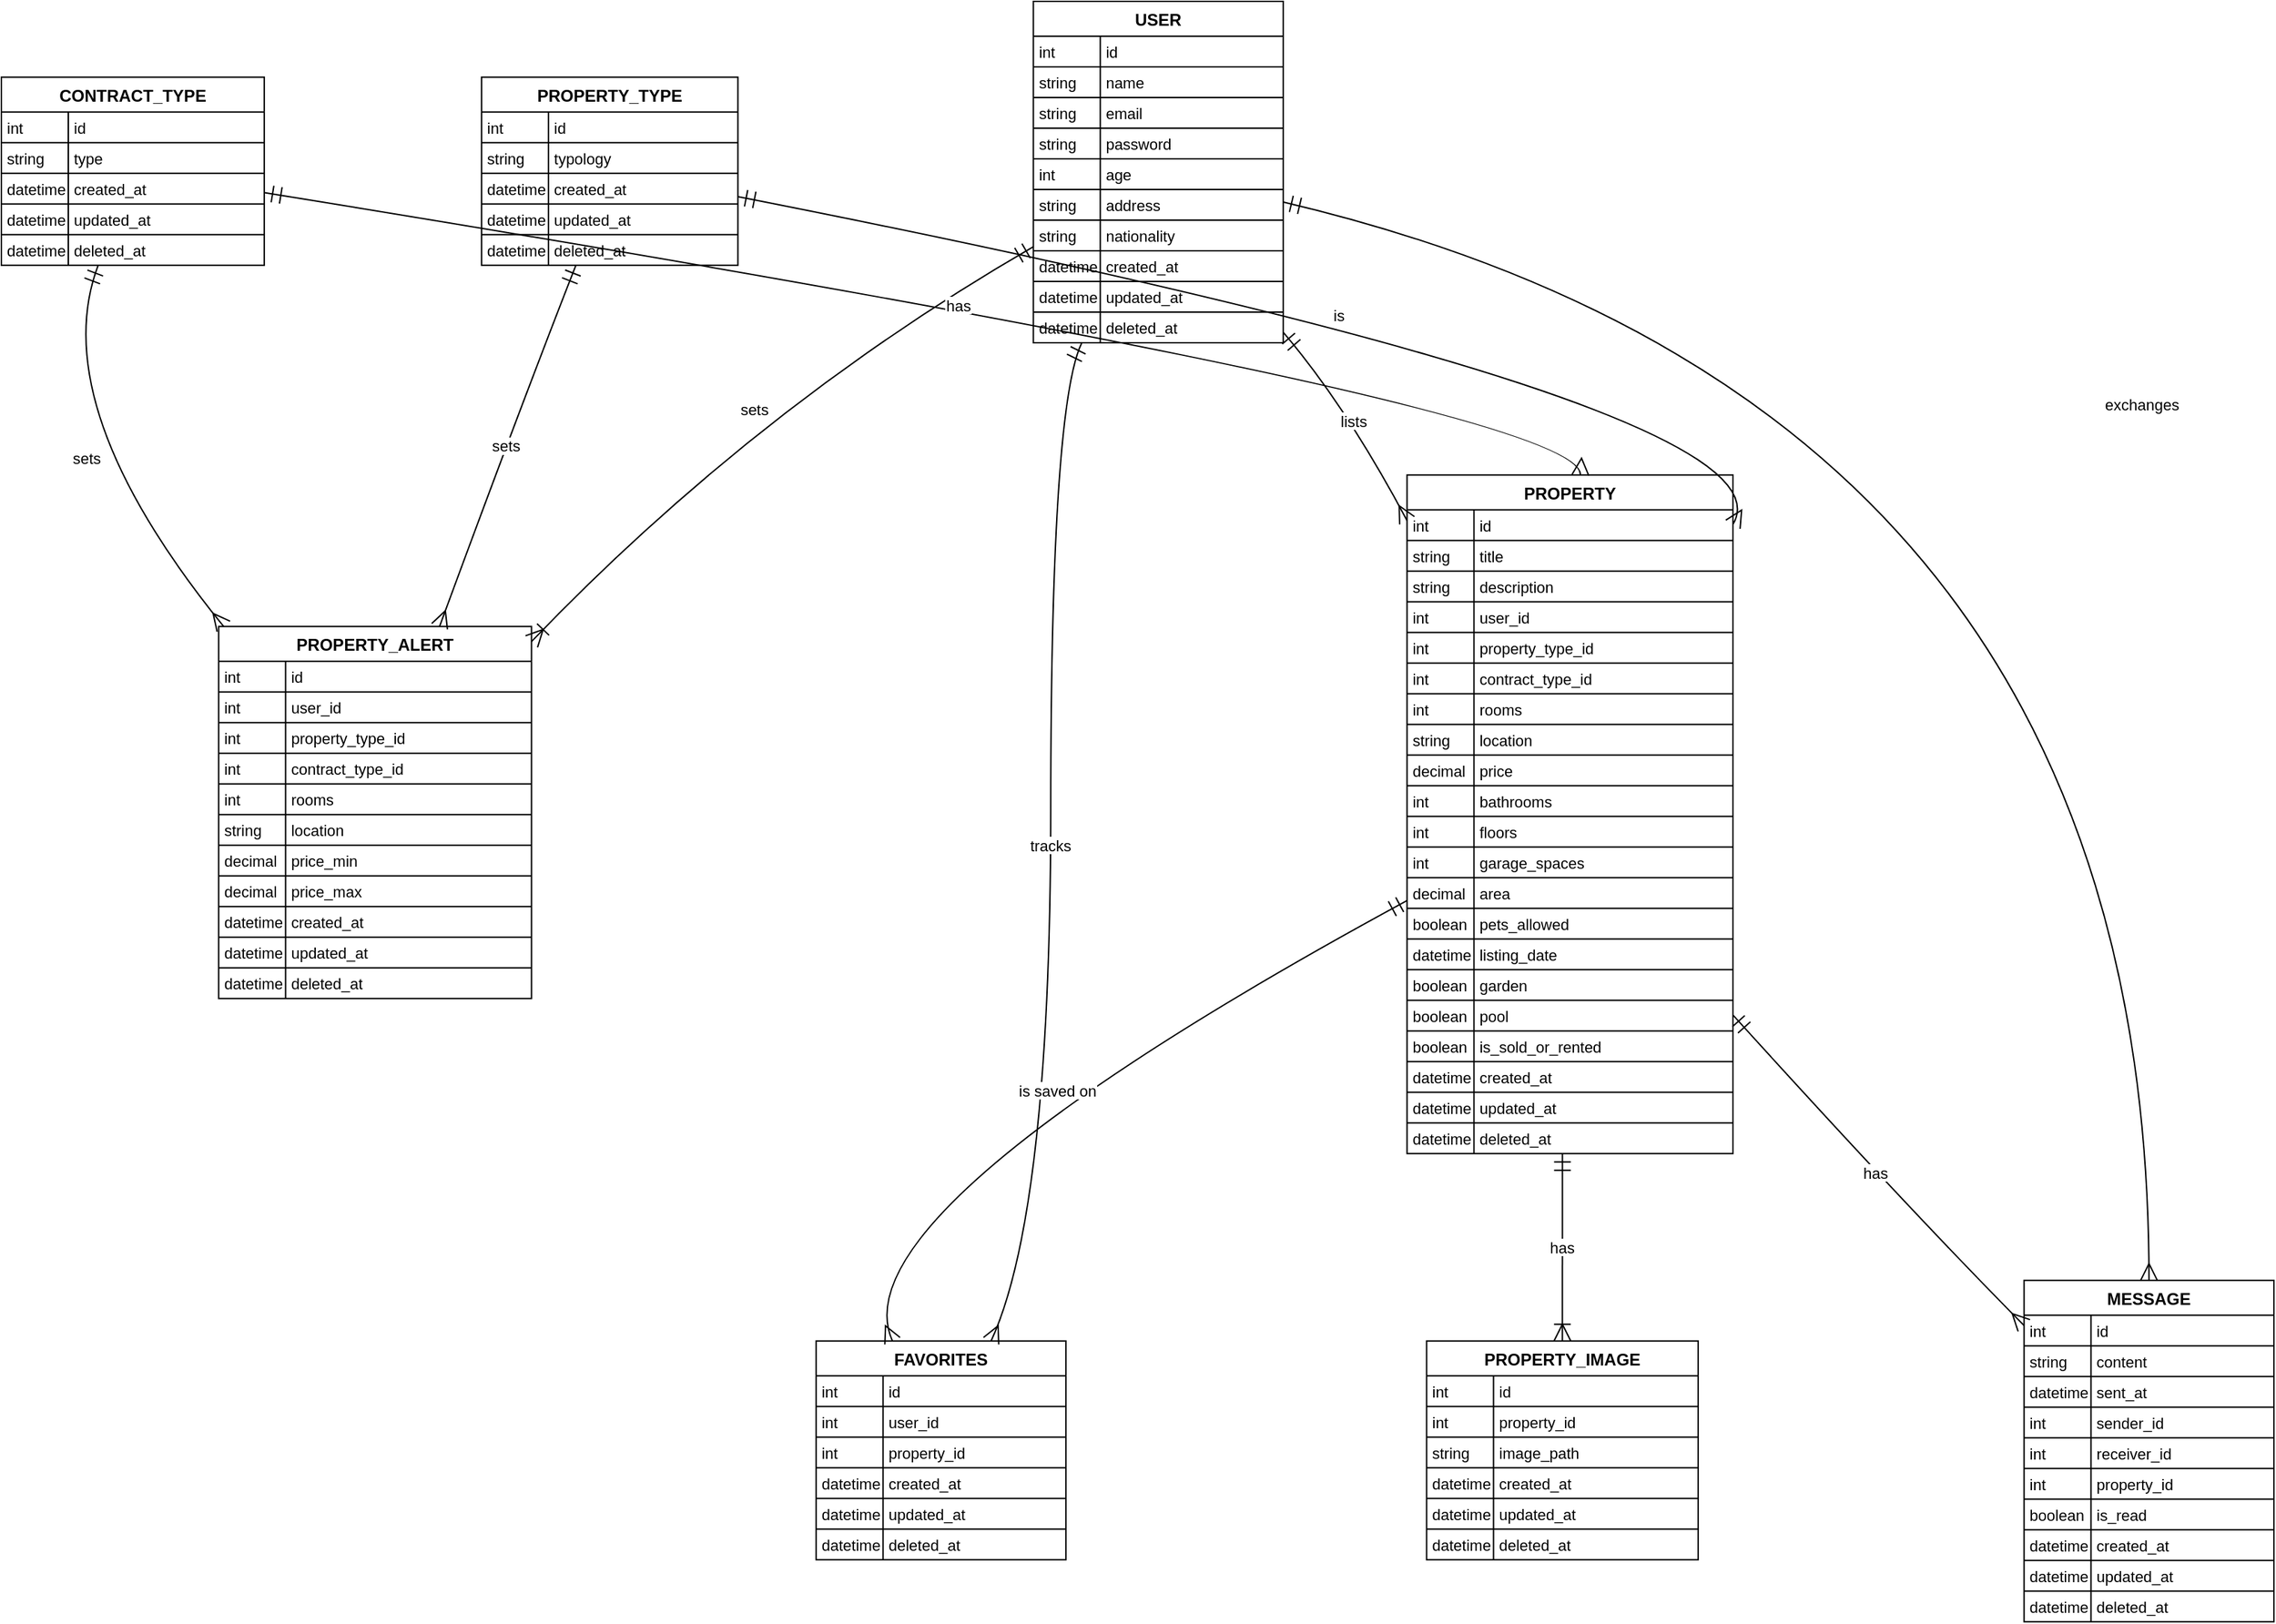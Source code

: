 <mxfile version="22.1.0" type="device">
  <diagram name="Page-1" id="dYtc8bx5nT7pgYYVw_9h">
    <mxGraphModel dx="4654" dy="1660" grid="1" gridSize="10" guides="1" tooltips="1" connect="1" arrows="1" fold="1" page="1" pageScale="1" pageWidth="827" pageHeight="1169" math="0" shadow="0">
      <root>
        <mxCell id="0" />
        <mxCell id="1" parent="0" />
        <mxCell id="gft7mGvlqzZCsYT-RaPn-242" value="" style="group" vertex="1" connectable="0" parent="1">
          <mxGeometry x="-830" width="1630" height="1160" as="geometry" />
        </mxCell>
        <mxCell id="gft7mGvlqzZCsYT-RaPn-1" value="USER" style="shape=table;startSize=25;container=1;collapsible=0;childLayout=tableLayout;fixedRows=1;rowLines=1;fontStyle=1;align=center;resizeLast=1;movable=1;resizable=1;rotatable=1;deletable=1;editable=1;locked=0;connectable=1;" vertex="1" parent="gft7mGvlqzZCsYT-RaPn-242">
          <mxGeometry x="740.201" width="179.207" height="245" as="geometry" />
        </mxCell>
        <mxCell id="gft7mGvlqzZCsYT-RaPn-2" style="shape=tableRow;horizontal=0;startSize=0;swimlaneHead=0;swimlaneBody=0;fillColor=none;collapsible=0;dropTarget=0;points=[[0,0.5],[1,0.5]];portConstraint=eastwest;top=0;left=0;right=0;bottom=0;movable=1;resizable=1;rotatable=1;deletable=1;editable=1;locked=0;connectable=1;" vertex="1" parent="gft7mGvlqzZCsYT-RaPn-1">
          <mxGeometry y="25" width="179.207" height="22" as="geometry" />
        </mxCell>
        <mxCell id="gft7mGvlqzZCsYT-RaPn-3" value="int" style="shape=partialRectangle;connectable=1;fillColor=none;top=0;left=0;bottom=0;right=0;align=left;spacingLeft=2;overflow=hidden;fontSize=11;movable=1;resizable=1;rotatable=1;deletable=1;editable=1;locked=0;" vertex="1" parent="gft7mGvlqzZCsYT-RaPn-2">
          <mxGeometry width="48" height="22" as="geometry">
            <mxRectangle width="48" height="22" as="alternateBounds" />
          </mxGeometry>
        </mxCell>
        <mxCell id="gft7mGvlqzZCsYT-RaPn-4" value="id" style="shape=partialRectangle;connectable=1;fillColor=none;top=0;left=0;bottom=0;right=0;align=left;spacingLeft=2;overflow=hidden;fontSize=11;movable=1;resizable=1;rotatable=1;deletable=1;editable=1;locked=0;" vertex="1" parent="gft7mGvlqzZCsYT-RaPn-2">
          <mxGeometry x="48" width="131.207" height="22" as="geometry">
            <mxRectangle width="131.207" height="22" as="alternateBounds" />
          </mxGeometry>
        </mxCell>
        <mxCell id="gft7mGvlqzZCsYT-RaPn-5" style="shape=tableRow;horizontal=0;startSize=0;swimlaneHead=0;swimlaneBody=0;fillColor=none;collapsible=0;dropTarget=0;points=[[0,0.5],[1,0.5]];portConstraint=eastwest;top=0;left=0;right=0;bottom=0;movable=1;resizable=1;rotatable=1;deletable=1;editable=1;locked=0;connectable=1;" vertex="1" parent="gft7mGvlqzZCsYT-RaPn-1">
          <mxGeometry y="47" width="179.207" height="22" as="geometry" />
        </mxCell>
        <mxCell id="gft7mGvlqzZCsYT-RaPn-6" value="string" style="shape=partialRectangle;connectable=1;fillColor=none;top=0;left=0;bottom=0;right=0;align=left;spacingLeft=2;overflow=hidden;fontSize=11;movable=1;resizable=1;rotatable=1;deletable=1;editable=1;locked=0;" vertex="1" parent="gft7mGvlqzZCsYT-RaPn-5">
          <mxGeometry width="48" height="22" as="geometry">
            <mxRectangle width="48" height="22" as="alternateBounds" />
          </mxGeometry>
        </mxCell>
        <mxCell id="gft7mGvlqzZCsYT-RaPn-7" value="name" style="shape=partialRectangle;connectable=1;fillColor=none;top=0;left=0;bottom=0;right=0;align=left;spacingLeft=2;overflow=hidden;fontSize=11;movable=1;resizable=1;rotatable=1;deletable=1;editable=1;locked=0;" vertex="1" parent="gft7mGvlqzZCsYT-RaPn-5">
          <mxGeometry x="48" width="131.207" height="22" as="geometry">
            <mxRectangle width="131.207" height="22" as="alternateBounds" />
          </mxGeometry>
        </mxCell>
        <mxCell id="gft7mGvlqzZCsYT-RaPn-8" style="shape=tableRow;horizontal=0;startSize=0;swimlaneHead=0;swimlaneBody=0;fillColor=none;collapsible=0;dropTarget=0;points=[[0,0.5],[1,0.5]];portConstraint=eastwest;top=0;left=0;right=0;bottom=0;movable=1;resizable=1;rotatable=1;deletable=1;editable=1;locked=0;connectable=1;" vertex="1" parent="gft7mGvlqzZCsYT-RaPn-1">
          <mxGeometry y="69" width="179.207" height="22" as="geometry" />
        </mxCell>
        <mxCell id="gft7mGvlqzZCsYT-RaPn-9" value="string" style="shape=partialRectangle;connectable=1;fillColor=none;top=0;left=0;bottom=0;right=0;align=left;spacingLeft=2;overflow=hidden;fontSize=11;movable=1;resizable=1;rotatable=1;deletable=1;editable=1;locked=0;" vertex="1" parent="gft7mGvlqzZCsYT-RaPn-8">
          <mxGeometry width="48" height="22" as="geometry">
            <mxRectangle width="48" height="22" as="alternateBounds" />
          </mxGeometry>
        </mxCell>
        <mxCell id="gft7mGvlqzZCsYT-RaPn-10" value="email" style="shape=partialRectangle;connectable=1;fillColor=none;top=0;left=0;bottom=0;right=0;align=left;spacingLeft=2;overflow=hidden;fontSize=11;movable=1;resizable=1;rotatable=1;deletable=1;editable=1;locked=0;" vertex="1" parent="gft7mGvlqzZCsYT-RaPn-8">
          <mxGeometry x="48" width="131.207" height="22" as="geometry">
            <mxRectangle width="131.207" height="22" as="alternateBounds" />
          </mxGeometry>
        </mxCell>
        <mxCell id="gft7mGvlqzZCsYT-RaPn-11" style="shape=tableRow;horizontal=0;startSize=0;swimlaneHead=0;swimlaneBody=0;fillColor=none;collapsible=0;dropTarget=0;points=[[0,0.5],[1,0.5]];portConstraint=eastwest;top=0;left=0;right=0;bottom=0;movable=1;resizable=1;rotatable=1;deletable=1;editable=1;locked=0;connectable=1;" vertex="1" parent="gft7mGvlqzZCsYT-RaPn-1">
          <mxGeometry y="91" width="179.207" height="22" as="geometry" />
        </mxCell>
        <mxCell id="gft7mGvlqzZCsYT-RaPn-12" value="string" style="shape=partialRectangle;connectable=1;fillColor=none;top=0;left=0;bottom=0;right=0;align=left;spacingLeft=2;overflow=hidden;fontSize=11;movable=1;resizable=1;rotatable=1;deletable=1;editable=1;locked=0;" vertex="1" parent="gft7mGvlqzZCsYT-RaPn-11">
          <mxGeometry width="48" height="22" as="geometry">
            <mxRectangle width="48" height="22" as="alternateBounds" />
          </mxGeometry>
        </mxCell>
        <mxCell id="gft7mGvlqzZCsYT-RaPn-13" value="password" style="shape=partialRectangle;connectable=1;fillColor=none;top=0;left=0;bottom=0;right=0;align=left;spacingLeft=2;overflow=hidden;fontSize=11;movable=1;resizable=1;rotatable=1;deletable=1;editable=1;locked=0;" vertex="1" parent="gft7mGvlqzZCsYT-RaPn-11">
          <mxGeometry x="48" width="131.207" height="22" as="geometry">
            <mxRectangle width="131.207" height="22" as="alternateBounds" />
          </mxGeometry>
        </mxCell>
        <mxCell id="gft7mGvlqzZCsYT-RaPn-14" style="shape=tableRow;horizontal=0;startSize=0;swimlaneHead=0;swimlaneBody=0;fillColor=none;collapsible=0;dropTarget=0;points=[[0,0.5],[1,0.5]];portConstraint=eastwest;top=0;left=0;right=0;bottom=0;movable=1;resizable=1;rotatable=1;deletable=1;editable=1;locked=0;connectable=1;" vertex="1" parent="gft7mGvlqzZCsYT-RaPn-1">
          <mxGeometry y="113" width="179.207" height="22" as="geometry" />
        </mxCell>
        <mxCell id="gft7mGvlqzZCsYT-RaPn-15" value="int" style="shape=partialRectangle;connectable=1;fillColor=none;top=0;left=0;bottom=0;right=0;align=left;spacingLeft=2;overflow=hidden;fontSize=11;movable=1;resizable=1;rotatable=1;deletable=1;editable=1;locked=0;" vertex="1" parent="gft7mGvlqzZCsYT-RaPn-14">
          <mxGeometry width="48" height="22" as="geometry">
            <mxRectangle width="48" height="22" as="alternateBounds" />
          </mxGeometry>
        </mxCell>
        <mxCell id="gft7mGvlqzZCsYT-RaPn-16" value="age" style="shape=partialRectangle;connectable=1;fillColor=none;top=0;left=0;bottom=0;right=0;align=left;spacingLeft=2;overflow=hidden;fontSize=11;movable=1;resizable=1;rotatable=1;deletable=1;editable=1;locked=0;" vertex="1" parent="gft7mGvlqzZCsYT-RaPn-14">
          <mxGeometry x="48" width="131.207" height="22" as="geometry">
            <mxRectangle width="131.207" height="22" as="alternateBounds" />
          </mxGeometry>
        </mxCell>
        <mxCell id="gft7mGvlqzZCsYT-RaPn-17" style="shape=tableRow;horizontal=0;startSize=0;swimlaneHead=0;swimlaneBody=0;fillColor=none;collapsible=0;dropTarget=0;points=[[0,0.5],[1,0.5]];portConstraint=eastwest;top=0;left=0;right=0;bottom=0;movable=1;resizable=1;rotatable=1;deletable=1;editable=1;locked=0;connectable=1;" vertex="1" parent="gft7mGvlqzZCsYT-RaPn-1">
          <mxGeometry y="135" width="179.207" height="22" as="geometry" />
        </mxCell>
        <mxCell id="gft7mGvlqzZCsYT-RaPn-18" value="string" style="shape=partialRectangle;connectable=1;fillColor=none;top=0;left=0;bottom=0;right=0;align=left;spacingLeft=2;overflow=hidden;fontSize=11;movable=1;resizable=1;rotatable=1;deletable=1;editable=1;locked=0;" vertex="1" parent="gft7mGvlqzZCsYT-RaPn-17">
          <mxGeometry width="48" height="22" as="geometry">
            <mxRectangle width="48" height="22" as="alternateBounds" />
          </mxGeometry>
        </mxCell>
        <mxCell id="gft7mGvlqzZCsYT-RaPn-19" value="address" style="shape=partialRectangle;connectable=1;fillColor=none;top=0;left=0;bottom=0;right=0;align=left;spacingLeft=2;overflow=hidden;fontSize=11;movable=1;resizable=1;rotatable=1;deletable=1;editable=1;locked=0;" vertex="1" parent="gft7mGvlqzZCsYT-RaPn-17">
          <mxGeometry x="48" width="131.207" height="22" as="geometry">
            <mxRectangle width="131.207" height="22" as="alternateBounds" />
          </mxGeometry>
        </mxCell>
        <mxCell id="gft7mGvlqzZCsYT-RaPn-20" style="shape=tableRow;horizontal=0;startSize=0;swimlaneHead=0;swimlaneBody=0;fillColor=none;collapsible=0;dropTarget=0;points=[[0,0.5],[1,0.5]];portConstraint=eastwest;top=0;left=0;right=0;bottom=0;movable=1;resizable=1;rotatable=1;deletable=1;editable=1;locked=0;connectable=1;" vertex="1" parent="gft7mGvlqzZCsYT-RaPn-1">
          <mxGeometry y="157" width="179.207" height="22" as="geometry" />
        </mxCell>
        <mxCell id="gft7mGvlqzZCsYT-RaPn-21" value="string" style="shape=partialRectangle;connectable=1;fillColor=none;top=0;left=0;bottom=0;right=0;align=left;spacingLeft=2;overflow=hidden;fontSize=11;movable=1;resizable=1;rotatable=1;deletable=1;editable=1;locked=0;" vertex="1" parent="gft7mGvlqzZCsYT-RaPn-20">
          <mxGeometry width="48" height="22" as="geometry">
            <mxRectangle width="48" height="22" as="alternateBounds" />
          </mxGeometry>
        </mxCell>
        <mxCell id="gft7mGvlqzZCsYT-RaPn-22" value="nationality" style="shape=partialRectangle;connectable=1;fillColor=none;top=0;left=0;bottom=0;right=0;align=left;spacingLeft=2;overflow=hidden;fontSize=11;movable=1;resizable=1;rotatable=1;deletable=1;editable=1;locked=0;" vertex="1" parent="gft7mGvlqzZCsYT-RaPn-20">
          <mxGeometry x="48" width="131.207" height="22" as="geometry">
            <mxRectangle width="131.207" height="22" as="alternateBounds" />
          </mxGeometry>
        </mxCell>
        <mxCell id="gft7mGvlqzZCsYT-RaPn-23" style="shape=tableRow;horizontal=0;startSize=0;swimlaneHead=0;swimlaneBody=0;fillColor=none;collapsible=0;dropTarget=0;points=[[0,0.5],[1,0.5]];portConstraint=eastwest;top=0;left=0;right=0;bottom=0;movable=1;resizable=1;rotatable=1;deletable=1;editable=1;locked=0;connectable=1;" vertex="1" parent="gft7mGvlqzZCsYT-RaPn-1">
          <mxGeometry y="179" width="179.207" height="22" as="geometry" />
        </mxCell>
        <mxCell id="gft7mGvlqzZCsYT-RaPn-24" value="datetime" style="shape=partialRectangle;connectable=1;fillColor=none;top=0;left=0;bottom=0;right=0;align=left;spacingLeft=2;overflow=hidden;fontSize=11;movable=1;resizable=1;rotatable=1;deletable=1;editable=1;locked=0;" vertex="1" parent="gft7mGvlqzZCsYT-RaPn-23">
          <mxGeometry width="48" height="22" as="geometry">
            <mxRectangle width="48" height="22" as="alternateBounds" />
          </mxGeometry>
        </mxCell>
        <mxCell id="gft7mGvlqzZCsYT-RaPn-25" value="created_at" style="shape=partialRectangle;connectable=1;fillColor=none;top=0;left=0;bottom=0;right=0;align=left;spacingLeft=2;overflow=hidden;fontSize=11;movable=1;resizable=1;rotatable=1;deletable=1;editable=1;locked=0;" vertex="1" parent="gft7mGvlqzZCsYT-RaPn-23">
          <mxGeometry x="48" width="131.207" height="22" as="geometry">
            <mxRectangle width="131.207" height="22" as="alternateBounds" />
          </mxGeometry>
        </mxCell>
        <mxCell id="gft7mGvlqzZCsYT-RaPn-26" style="shape=tableRow;horizontal=0;startSize=0;swimlaneHead=0;swimlaneBody=0;fillColor=none;collapsible=0;dropTarget=0;points=[[0,0.5],[1,0.5]];portConstraint=eastwest;top=0;left=0;right=0;bottom=0;movable=1;resizable=1;rotatable=1;deletable=1;editable=1;locked=0;connectable=1;" vertex="1" parent="gft7mGvlqzZCsYT-RaPn-1">
          <mxGeometry y="201" width="179.207" height="22" as="geometry" />
        </mxCell>
        <mxCell id="gft7mGvlqzZCsYT-RaPn-27" value="datetime" style="shape=partialRectangle;connectable=1;fillColor=none;top=0;left=0;bottom=0;right=0;align=left;spacingLeft=2;overflow=hidden;fontSize=11;movable=1;resizable=1;rotatable=1;deletable=1;editable=1;locked=0;" vertex="1" parent="gft7mGvlqzZCsYT-RaPn-26">
          <mxGeometry width="48" height="22" as="geometry">
            <mxRectangle width="48" height="22" as="alternateBounds" />
          </mxGeometry>
        </mxCell>
        <mxCell id="gft7mGvlqzZCsYT-RaPn-28" value="updated_at" style="shape=partialRectangle;connectable=1;fillColor=none;top=0;left=0;bottom=0;right=0;align=left;spacingLeft=2;overflow=hidden;fontSize=11;movable=1;resizable=1;rotatable=1;deletable=1;editable=1;locked=0;" vertex="1" parent="gft7mGvlqzZCsYT-RaPn-26">
          <mxGeometry x="48" width="131.207" height="22" as="geometry">
            <mxRectangle width="131.207" height="22" as="alternateBounds" />
          </mxGeometry>
        </mxCell>
        <mxCell id="gft7mGvlqzZCsYT-RaPn-29" style="shape=tableRow;horizontal=0;startSize=0;swimlaneHead=0;swimlaneBody=0;fillColor=none;collapsible=0;dropTarget=0;points=[[0,0.5],[1,0.5]];portConstraint=eastwest;top=0;left=0;right=0;bottom=0;movable=1;resizable=1;rotatable=1;deletable=1;editable=1;locked=0;connectable=1;" vertex="1" parent="gft7mGvlqzZCsYT-RaPn-1">
          <mxGeometry y="223" width="179.207" height="22" as="geometry" />
        </mxCell>
        <mxCell id="gft7mGvlqzZCsYT-RaPn-30" value="datetime" style="shape=partialRectangle;connectable=1;fillColor=none;top=0;left=0;bottom=0;right=0;align=left;spacingLeft=2;overflow=hidden;fontSize=11;movable=1;resizable=1;rotatable=1;deletable=1;editable=1;locked=0;" vertex="1" parent="gft7mGvlqzZCsYT-RaPn-29">
          <mxGeometry width="48" height="22" as="geometry">
            <mxRectangle width="48" height="22" as="alternateBounds" />
          </mxGeometry>
        </mxCell>
        <mxCell id="gft7mGvlqzZCsYT-RaPn-31" value="deleted_at" style="shape=partialRectangle;connectable=1;fillColor=none;top=0;left=0;bottom=0;right=0;align=left;spacingLeft=2;overflow=hidden;fontSize=11;movable=1;resizable=1;rotatable=1;deletable=1;editable=1;locked=0;" vertex="1" parent="gft7mGvlqzZCsYT-RaPn-29">
          <mxGeometry x="48" width="131.207" height="22" as="geometry">
            <mxRectangle width="131.207" height="22" as="alternateBounds" />
          </mxGeometry>
        </mxCell>
        <mxCell id="gft7mGvlqzZCsYT-RaPn-32" value="PROPERTY_ALERT" style="shape=table;startSize=25;container=1;collapsible=0;childLayout=tableLayout;fixedRows=1;rowLines=1;fontStyle=1;align=center;resizeLast=1;movable=1;resizable=1;rotatable=1;deletable=1;editable=1;locked=0;connectable=1;" vertex="1" parent="gft7mGvlqzZCsYT-RaPn-242">
          <mxGeometry x="155.832" y="448.586" width="224.398" height="267" as="geometry" />
        </mxCell>
        <mxCell id="gft7mGvlqzZCsYT-RaPn-33" style="shape=tableRow;horizontal=0;startSize=0;swimlaneHead=0;swimlaneBody=0;fillColor=none;collapsible=0;dropTarget=0;points=[[0,0.5],[1,0.5]];portConstraint=eastwest;top=0;left=0;right=0;bottom=0;movable=1;resizable=1;rotatable=1;deletable=1;editable=1;locked=0;connectable=1;" vertex="1" parent="gft7mGvlqzZCsYT-RaPn-32">
          <mxGeometry y="25" width="224.398" height="22" as="geometry" />
        </mxCell>
        <mxCell id="gft7mGvlqzZCsYT-RaPn-34" value="int" style="shape=partialRectangle;connectable=1;fillColor=none;top=0;left=0;bottom=0;right=0;align=left;spacingLeft=2;overflow=hidden;fontSize=11;movable=1;resizable=1;rotatable=1;deletable=1;editable=1;locked=0;" vertex="1" parent="gft7mGvlqzZCsYT-RaPn-33">
          <mxGeometry width="48" height="22" as="geometry">
            <mxRectangle width="48" height="22" as="alternateBounds" />
          </mxGeometry>
        </mxCell>
        <mxCell id="gft7mGvlqzZCsYT-RaPn-35" value="id" style="shape=partialRectangle;connectable=1;fillColor=none;top=0;left=0;bottom=0;right=0;align=left;spacingLeft=2;overflow=hidden;fontSize=11;movable=1;resizable=1;rotatable=1;deletable=1;editable=1;locked=0;" vertex="1" parent="gft7mGvlqzZCsYT-RaPn-33">
          <mxGeometry x="48" width="176.398" height="22" as="geometry">
            <mxRectangle width="176.398" height="22" as="alternateBounds" />
          </mxGeometry>
        </mxCell>
        <mxCell id="gft7mGvlqzZCsYT-RaPn-36" style="shape=tableRow;horizontal=0;startSize=0;swimlaneHead=0;swimlaneBody=0;fillColor=none;collapsible=0;dropTarget=0;points=[[0,0.5],[1,0.5]];portConstraint=eastwest;top=0;left=0;right=0;bottom=0;movable=1;resizable=1;rotatable=1;deletable=1;editable=1;locked=0;connectable=1;" vertex="1" parent="gft7mGvlqzZCsYT-RaPn-32">
          <mxGeometry y="47" width="224.398" height="22" as="geometry" />
        </mxCell>
        <mxCell id="gft7mGvlqzZCsYT-RaPn-37" value="int" style="shape=partialRectangle;connectable=1;fillColor=none;top=0;left=0;bottom=0;right=0;align=left;spacingLeft=2;overflow=hidden;fontSize=11;movable=1;resizable=1;rotatable=1;deletable=1;editable=1;locked=0;" vertex="1" parent="gft7mGvlqzZCsYT-RaPn-36">
          <mxGeometry width="48" height="22" as="geometry">
            <mxRectangle width="48" height="22" as="alternateBounds" />
          </mxGeometry>
        </mxCell>
        <mxCell id="gft7mGvlqzZCsYT-RaPn-38" value="user_id" style="shape=partialRectangle;connectable=1;fillColor=none;top=0;left=0;bottom=0;right=0;align=left;spacingLeft=2;overflow=hidden;fontSize=11;movable=1;resizable=1;rotatable=1;deletable=1;editable=1;locked=0;" vertex="1" parent="gft7mGvlqzZCsYT-RaPn-36">
          <mxGeometry x="48" width="176.398" height="22" as="geometry">
            <mxRectangle width="176.398" height="22" as="alternateBounds" />
          </mxGeometry>
        </mxCell>
        <mxCell id="gft7mGvlqzZCsYT-RaPn-39" style="shape=tableRow;horizontal=0;startSize=0;swimlaneHead=0;swimlaneBody=0;fillColor=none;collapsible=0;dropTarget=0;points=[[0,0.5],[1,0.5]];portConstraint=eastwest;top=0;left=0;right=0;bottom=0;movable=1;resizable=1;rotatable=1;deletable=1;editable=1;locked=0;connectable=1;" vertex="1" parent="gft7mGvlqzZCsYT-RaPn-32">
          <mxGeometry y="69" width="224.398" height="22" as="geometry" />
        </mxCell>
        <mxCell id="gft7mGvlqzZCsYT-RaPn-40" value="int" style="shape=partialRectangle;connectable=1;fillColor=none;top=0;left=0;bottom=0;right=0;align=left;spacingLeft=2;overflow=hidden;fontSize=11;movable=1;resizable=1;rotatable=1;deletable=1;editable=1;locked=0;" vertex="1" parent="gft7mGvlqzZCsYT-RaPn-39">
          <mxGeometry width="48" height="22" as="geometry">
            <mxRectangle width="48" height="22" as="alternateBounds" />
          </mxGeometry>
        </mxCell>
        <mxCell id="gft7mGvlqzZCsYT-RaPn-41" value="property_type_id" style="shape=partialRectangle;connectable=1;fillColor=none;top=0;left=0;bottom=0;right=0;align=left;spacingLeft=2;overflow=hidden;fontSize=11;movable=1;resizable=1;rotatable=1;deletable=1;editable=1;locked=0;" vertex="1" parent="gft7mGvlqzZCsYT-RaPn-39">
          <mxGeometry x="48" width="176.398" height="22" as="geometry">
            <mxRectangle width="176.398" height="22" as="alternateBounds" />
          </mxGeometry>
        </mxCell>
        <mxCell id="gft7mGvlqzZCsYT-RaPn-42" style="shape=tableRow;horizontal=0;startSize=0;swimlaneHead=0;swimlaneBody=0;fillColor=none;collapsible=0;dropTarget=0;points=[[0,0.5],[1,0.5]];portConstraint=eastwest;top=0;left=0;right=0;bottom=0;movable=1;resizable=1;rotatable=1;deletable=1;editable=1;locked=0;connectable=1;" vertex="1" parent="gft7mGvlqzZCsYT-RaPn-32">
          <mxGeometry y="91" width="224.398" height="22" as="geometry" />
        </mxCell>
        <mxCell id="gft7mGvlqzZCsYT-RaPn-43" value="int" style="shape=partialRectangle;connectable=1;fillColor=none;top=0;left=0;bottom=0;right=0;align=left;spacingLeft=2;overflow=hidden;fontSize=11;movable=1;resizable=1;rotatable=1;deletable=1;editable=1;locked=0;" vertex="1" parent="gft7mGvlqzZCsYT-RaPn-42">
          <mxGeometry width="48" height="22" as="geometry">
            <mxRectangle width="48" height="22" as="alternateBounds" />
          </mxGeometry>
        </mxCell>
        <mxCell id="gft7mGvlqzZCsYT-RaPn-44" value="contract_type_id" style="shape=partialRectangle;connectable=1;fillColor=none;top=0;left=0;bottom=0;right=0;align=left;spacingLeft=2;overflow=hidden;fontSize=11;movable=1;resizable=1;rotatable=1;deletable=1;editable=1;locked=0;" vertex="1" parent="gft7mGvlqzZCsYT-RaPn-42">
          <mxGeometry x="48" width="176.398" height="22" as="geometry">
            <mxRectangle width="176.398" height="22" as="alternateBounds" />
          </mxGeometry>
        </mxCell>
        <mxCell id="gft7mGvlqzZCsYT-RaPn-45" style="shape=tableRow;horizontal=0;startSize=0;swimlaneHead=0;swimlaneBody=0;fillColor=none;collapsible=0;dropTarget=0;points=[[0,0.5],[1,0.5]];portConstraint=eastwest;top=0;left=0;right=0;bottom=0;movable=1;resizable=1;rotatable=1;deletable=1;editable=1;locked=0;connectable=1;" vertex="1" parent="gft7mGvlqzZCsYT-RaPn-32">
          <mxGeometry y="113" width="224.398" height="22" as="geometry" />
        </mxCell>
        <mxCell id="gft7mGvlqzZCsYT-RaPn-46" value="int" style="shape=partialRectangle;connectable=1;fillColor=none;top=0;left=0;bottom=0;right=0;align=left;spacingLeft=2;overflow=hidden;fontSize=11;movable=1;resizable=1;rotatable=1;deletable=1;editable=1;locked=0;" vertex="1" parent="gft7mGvlqzZCsYT-RaPn-45">
          <mxGeometry width="48" height="22" as="geometry">
            <mxRectangle width="48" height="22" as="alternateBounds" />
          </mxGeometry>
        </mxCell>
        <mxCell id="gft7mGvlqzZCsYT-RaPn-47" value="rooms" style="shape=partialRectangle;connectable=1;fillColor=none;top=0;left=0;bottom=0;right=0;align=left;spacingLeft=2;overflow=hidden;fontSize=11;movable=1;resizable=1;rotatable=1;deletable=1;editable=1;locked=0;" vertex="1" parent="gft7mGvlqzZCsYT-RaPn-45">
          <mxGeometry x="48" width="176.398" height="22" as="geometry">
            <mxRectangle width="176.398" height="22" as="alternateBounds" />
          </mxGeometry>
        </mxCell>
        <mxCell id="gft7mGvlqzZCsYT-RaPn-48" style="shape=tableRow;horizontal=0;startSize=0;swimlaneHead=0;swimlaneBody=0;fillColor=none;collapsible=0;dropTarget=0;points=[[0,0.5],[1,0.5]];portConstraint=eastwest;top=0;left=0;right=0;bottom=0;movable=1;resizable=1;rotatable=1;deletable=1;editable=1;locked=0;connectable=1;" vertex="1" parent="gft7mGvlqzZCsYT-RaPn-32">
          <mxGeometry y="135" width="224.398" height="22" as="geometry" />
        </mxCell>
        <mxCell id="gft7mGvlqzZCsYT-RaPn-49" value="string" style="shape=partialRectangle;connectable=1;fillColor=none;top=0;left=0;bottom=0;right=0;align=left;spacingLeft=2;overflow=hidden;fontSize=11;movable=1;resizable=1;rotatable=1;deletable=1;editable=1;locked=0;" vertex="1" parent="gft7mGvlqzZCsYT-RaPn-48">
          <mxGeometry width="48" height="22" as="geometry">
            <mxRectangle width="48" height="22" as="alternateBounds" />
          </mxGeometry>
        </mxCell>
        <mxCell id="gft7mGvlqzZCsYT-RaPn-50" value="location" style="shape=partialRectangle;connectable=1;fillColor=none;top=0;left=0;bottom=0;right=0;align=left;spacingLeft=2;overflow=hidden;fontSize=11;movable=1;resizable=1;rotatable=1;deletable=1;editable=1;locked=0;" vertex="1" parent="gft7mGvlqzZCsYT-RaPn-48">
          <mxGeometry x="48" width="176.398" height="22" as="geometry">
            <mxRectangle width="176.398" height="22" as="alternateBounds" />
          </mxGeometry>
        </mxCell>
        <mxCell id="gft7mGvlqzZCsYT-RaPn-51" style="shape=tableRow;horizontal=0;startSize=0;swimlaneHead=0;swimlaneBody=0;fillColor=none;collapsible=0;dropTarget=0;points=[[0,0.5],[1,0.5]];portConstraint=eastwest;top=0;left=0;right=0;bottom=0;movable=1;resizable=1;rotatable=1;deletable=1;editable=1;locked=0;connectable=1;" vertex="1" parent="gft7mGvlqzZCsYT-RaPn-32">
          <mxGeometry y="157" width="224.398" height="22" as="geometry" />
        </mxCell>
        <mxCell id="gft7mGvlqzZCsYT-RaPn-52" value="decimal" style="shape=partialRectangle;connectable=1;fillColor=none;top=0;left=0;bottom=0;right=0;align=left;spacingLeft=2;overflow=hidden;fontSize=11;movable=1;resizable=1;rotatable=1;deletable=1;editable=1;locked=0;" vertex="1" parent="gft7mGvlqzZCsYT-RaPn-51">
          <mxGeometry width="48" height="22" as="geometry">
            <mxRectangle width="48" height="22" as="alternateBounds" />
          </mxGeometry>
        </mxCell>
        <mxCell id="gft7mGvlqzZCsYT-RaPn-53" value="price_min" style="shape=partialRectangle;connectable=1;fillColor=none;top=0;left=0;bottom=0;right=0;align=left;spacingLeft=2;overflow=hidden;fontSize=11;movable=1;resizable=1;rotatable=1;deletable=1;editable=1;locked=0;" vertex="1" parent="gft7mGvlqzZCsYT-RaPn-51">
          <mxGeometry x="48" width="176.398" height="22" as="geometry">
            <mxRectangle width="176.398" height="22" as="alternateBounds" />
          </mxGeometry>
        </mxCell>
        <mxCell id="gft7mGvlqzZCsYT-RaPn-54" style="shape=tableRow;horizontal=0;startSize=0;swimlaneHead=0;swimlaneBody=0;fillColor=none;collapsible=0;dropTarget=0;points=[[0,0.5],[1,0.5]];portConstraint=eastwest;top=0;left=0;right=0;bottom=0;movable=1;resizable=1;rotatable=1;deletable=1;editable=1;locked=0;connectable=1;" vertex="1" parent="gft7mGvlqzZCsYT-RaPn-32">
          <mxGeometry y="179" width="224.398" height="22" as="geometry" />
        </mxCell>
        <mxCell id="gft7mGvlqzZCsYT-RaPn-55" value="decimal" style="shape=partialRectangle;connectable=1;fillColor=none;top=0;left=0;bottom=0;right=0;align=left;spacingLeft=2;overflow=hidden;fontSize=11;movable=1;resizable=1;rotatable=1;deletable=1;editable=1;locked=0;" vertex="1" parent="gft7mGvlqzZCsYT-RaPn-54">
          <mxGeometry width="48" height="22" as="geometry">
            <mxRectangle width="48" height="22" as="alternateBounds" />
          </mxGeometry>
        </mxCell>
        <mxCell id="gft7mGvlqzZCsYT-RaPn-56" value="price_max" style="shape=partialRectangle;connectable=1;fillColor=none;top=0;left=0;bottom=0;right=0;align=left;spacingLeft=2;overflow=hidden;fontSize=11;movable=1;resizable=1;rotatable=1;deletable=1;editable=1;locked=0;" vertex="1" parent="gft7mGvlqzZCsYT-RaPn-54">
          <mxGeometry x="48" width="176.398" height="22" as="geometry">
            <mxRectangle width="176.398" height="22" as="alternateBounds" />
          </mxGeometry>
        </mxCell>
        <mxCell id="gft7mGvlqzZCsYT-RaPn-57" style="shape=tableRow;horizontal=0;startSize=0;swimlaneHead=0;swimlaneBody=0;fillColor=none;collapsible=0;dropTarget=0;points=[[0,0.5],[1,0.5]];portConstraint=eastwest;top=0;left=0;right=0;bottom=0;movable=1;resizable=1;rotatable=1;deletable=1;editable=1;locked=0;connectable=1;" vertex="1" parent="gft7mGvlqzZCsYT-RaPn-32">
          <mxGeometry y="201" width="224.398" height="22" as="geometry" />
        </mxCell>
        <mxCell id="gft7mGvlqzZCsYT-RaPn-58" value="datetime" style="shape=partialRectangle;connectable=1;fillColor=none;top=0;left=0;bottom=0;right=0;align=left;spacingLeft=2;overflow=hidden;fontSize=11;movable=1;resizable=1;rotatable=1;deletable=1;editable=1;locked=0;" vertex="1" parent="gft7mGvlqzZCsYT-RaPn-57">
          <mxGeometry width="48" height="22" as="geometry">
            <mxRectangle width="48" height="22" as="alternateBounds" />
          </mxGeometry>
        </mxCell>
        <mxCell id="gft7mGvlqzZCsYT-RaPn-59" value="created_at" style="shape=partialRectangle;connectable=1;fillColor=none;top=0;left=0;bottom=0;right=0;align=left;spacingLeft=2;overflow=hidden;fontSize=11;movable=1;resizable=1;rotatable=1;deletable=1;editable=1;locked=0;" vertex="1" parent="gft7mGvlqzZCsYT-RaPn-57">
          <mxGeometry x="48" width="176.398" height="22" as="geometry">
            <mxRectangle width="176.398" height="22" as="alternateBounds" />
          </mxGeometry>
        </mxCell>
        <mxCell id="gft7mGvlqzZCsYT-RaPn-60" style="shape=tableRow;horizontal=0;startSize=0;swimlaneHead=0;swimlaneBody=0;fillColor=none;collapsible=0;dropTarget=0;points=[[0,0.5],[1,0.5]];portConstraint=eastwest;top=0;left=0;right=0;bottom=0;movable=1;resizable=1;rotatable=1;deletable=1;editable=1;locked=0;connectable=1;" vertex="1" parent="gft7mGvlqzZCsYT-RaPn-32">
          <mxGeometry y="223" width="224.398" height="22" as="geometry" />
        </mxCell>
        <mxCell id="gft7mGvlqzZCsYT-RaPn-61" value="datetime" style="shape=partialRectangle;connectable=1;fillColor=none;top=0;left=0;bottom=0;right=0;align=left;spacingLeft=2;overflow=hidden;fontSize=11;movable=1;resizable=1;rotatable=1;deletable=1;editable=1;locked=0;" vertex="1" parent="gft7mGvlqzZCsYT-RaPn-60">
          <mxGeometry width="48" height="22" as="geometry">
            <mxRectangle width="48" height="22" as="alternateBounds" />
          </mxGeometry>
        </mxCell>
        <mxCell id="gft7mGvlqzZCsYT-RaPn-62" value="updated_at" style="shape=partialRectangle;connectable=1;fillColor=none;top=0;left=0;bottom=0;right=0;align=left;spacingLeft=2;overflow=hidden;fontSize=11;movable=1;resizable=1;rotatable=1;deletable=1;editable=1;locked=0;" vertex="1" parent="gft7mGvlqzZCsYT-RaPn-60">
          <mxGeometry x="48" width="176.398" height="22" as="geometry">
            <mxRectangle width="176.398" height="22" as="alternateBounds" />
          </mxGeometry>
        </mxCell>
        <mxCell id="gft7mGvlqzZCsYT-RaPn-63" style="shape=tableRow;horizontal=0;startSize=0;swimlaneHead=0;swimlaneBody=0;fillColor=none;collapsible=0;dropTarget=0;points=[[0,0.5],[1,0.5]];portConstraint=eastwest;top=0;left=0;right=0;bottom=0;movable=1;resizable=1;rotatable=1;deletable=1;editable=1;locked=0;connectable=1;" vertex="1" parent="gft7mGvlqzZCsYT-RaPn-32">
          <mxGeometry y="245" width="224.398" height="22" as="geometry" />
        </mxCell>
        <mxCell id="gft7mGvlqzZCsYT-RaPn-64" value="datetime" style="shape=partialRectangle;connectable=1;fillColor=none;top=0;left=0;bottom=0;right=0;align=left;spacingLeft=2;overflow=hidden;fontSize=11;movable=1;resizable=1;rotatable=1;deletable=1;editable=1;locked=0;" vertex="1" parent="gft7mGvlqzZCsYT-RaPn-63">
          <mxGeometry width="48" height="22" as="geometry">
            <mxRectangle width="48" height="22" as="alternateBounds" />
          </mxGeometry>
        </mxCell>
        <mxCell id="gft7mGvlqzZCsYT-RaPn-65" value="deleted_at" style="shape=partialRectangle;connectable=1;fillColor=none;top=0;left=0;bottom=0;right=0;align=left;spacingLeft=2;overflow=hidden;fontSize=11;movable=1;resizable=1;rotatable=1;deletable=1;editable=1;locked=0;" vertex="1" parent="gft7mGvlqzZCsYT-RaPn-63">
          <mxGeometry x="48" width="176.398" height="22" as="geometry">
            <mxRectangle width="176.398" height="22" as="alternateBounds" />
          </mxGeometry>
        </mxCell>
        <mxCell id="gft7mGvlqzZCsYT-RaPn-66" value="FAVORITES" style="shape=table;startSize=25;container=1;collapsible=0;childLayout=tableLayout;fixedRows=1;rowLines=1;fontStyle=1;align=center;resizeLast=1;movable=1;resizable=1;rotatable=1;deletable=1;editable=1;locked=0;connectable=1;" vertex="1" parent="gft7mGvlqzZCsYT-RaPn-242">
          <mxGeometry x="584.369" y="961.397" width="179.207" height="157" as="geometry" />
        </mxCell>
        <mxCell id="gft7mGvlqzZCsYT-RaPn-67" style="shape=tableRow;horizontal=0;startSize=0;swimlaneHead=0;swimlaneBody=0;fillColor=none;collapsible=0;dropTarget=0;points=[[0,0.5],[1,0.5]];portConstraint=eastwest;top=0;left=0;right=0;bottom=0;movable=1;resizable=1;rotatable=1;deletable=1;editable=1;locked=0;connectable=1;" vertex="1" parent="gft7mGvlqzZCsYT-RaPn-66">
          <mxGeometry y="25" width="179.207" height="22" as="geometry" />
        </mxCell>
        <mxCell id="gft7mGvlqzZCsYT-RaPn-68" value="int" style="shape=partialRectangle;connectable=1;fillColor=none;top=0;left=0;bottom=0;right=0;align=left;spacingLeft=2;overflow=hidden;fontSize=11;movable=1;resizable=1;rotatable=1;deletable=1;editable=1;locked=0;" vertex="1" parent="gft7mGvlqzZCsYT-RaPn-67">
          <mxGeometry width="48" height="22" as="geometry">
            <mxRectangle width="48" height="22" as="alternateBounds" />
          </mxGeometry>
        </mxCell>
        <mxCell id="gft7mGvlqzZCsYT-RaPn-69" value="id" style="shape=partialRectangle;connectable=1;fillColor=none;top=0;left=0;bottom=0;right=0;align=left;spacingLeft=2;overflow=hidden;fontSize=11;movable=1;resizable=1;rotatable=1;deletable=1;editable=1;locked=0;" vertex="1" parent="gft7mGvlqzZCsYT-RaPn-67">
          <mxGeometry x="48" width="131.207" height="22" as="geometry">
            <mxRectangle width="131.207" height="22" as="alternateBounds" />
          </mxGeometry>
        </mxCell>
        <mxCell id="gft7mGvlqzZCsYT-RaPn-70" style="shape=tableRow;horizontal=0;startSize=0;swimlaneHead=0;swimlaneBody=0;fillColor=none;collapsible=0;dropTarget=0;points=[[0,0.5],[1,0.5]];portConstraint=eastwest;top=0;left=0;right=0;bottom=0;movable=1;resizable=1;rotatable=1;deletable=1;editable=1;locked=0;connectable=1;" vertex="1" parent="gft7mGvlqzZCsYT-RaPn-66">
          <mxGeometry y="47" width="179.207" height="22" as="geometry" />
        </mxCell>
        <mxCell id="gft7mGvlqzZCsYT-RaPn-71" value="int" style="shape=partialRectangle;connectable=1;fillColor=none;top=0;left=0;bottom=0;right=0;align=left;spacingLeft=2;overflow=hidden;fontSize=11;movable=1;resizable=1;rotatable=1;deletable=1;editable=1;locked=0;" vertex="1" parent="gft7mGvlqzZCsYT-RaPn-70">
          <mxGeometry width="48" height="22" as="geometry">
            <mxRectangle width="48" height="22" as="alternateBounds" />
          </mxGeometry>
        </mxCell>
        <mxCell id="gft7mGvlqzZCsYT-RaPn-72" value="user_id" style="shape=partialRectangle;connectable=1;fillColor=none;top=0;left=0;bottom=0;right=0;align=left;spacingLeft=2;overflow=hidden;fontSize=11;movable=1;resizable=1;rotatable=1;deletable=1;editable=1;locked=0;" vertex="1" parent="gft7mGvlqzZCsYT-RaPn-70">
          <mxGeometry x="48" width="131.207" height="22" as="geometry">
            <mxRectangle width="131.207" height="22" as="alternateBounds" />
          </mxGeometry>
        </mxCell>
        <mxCell id="gft7mGvlqzZCsYT-RaPn-73" style="shape=tableRow;horizontal=0;startSize=0;swimlaneHead=0;swimlaneBody=0;fillColor=none;collapsible=0;dropTarget=0;points=[[0,0.5],[1,0.5]];portConstraint=eastwest;top=0;left=0;right=0;bottom=0;movable=1;resizable=1;rotatable=1;deletable=1;editable=1;locked=0;connectable=1;" vertex="1" parent="gft7mGvlqzZCsYT-RaPn-66">
          <mxGeometry y="69" width="179.207" height="22" as="geometry" />
        </mxCell>
        <mxCell id="gft7mGvlqzZCsYT-RaPn-74" value="int" style="shape=partialRectangle;connectable=1;fillColor=none;top=0;left=0;bottom=0;right=0;align=left;spacingLeft=2;overflow=hidden;fontSize=11;movable=1;resizable=1;rotatable=1;deletable=1;editable=1;locked=0;" vertex="1" parent="gft7mGvlqzZCsYT-RaPn-73">
          <mxGeometry width="48" height="22" as="geometry">
            <mxRectangle width="48" height="22" as="alternateBounds" />
          </mxGeometry>
        </mxCell>
        <mxCell id="gft7mGvlqzZCsYT-RaPn-75" value="property_id" style="shape=partialRectangle;connectable=1;fillColor=none;top=0;left=0;bottom=0;right=0;align=left;spacingLeft=2;overflow=hidden;fontSize=11;movable=1;resizable=1;rotatable=1;deletable=1;editable=1;locked=0;" vertex="1" parent="gft7mGvlqzZCsYT-RaPn-73">
          <mxGeometry x="48" width="131.207" height="22" as="geometry">
            <mxRectangle width="131.207" height="22" as="alternateBounds" />
          </mxGeometry>
        </mxCell>
        <mxCell id="gft7mGvlqzZCsYT-RaPn-76" style="shape=tableRow;horizontal=0;startSize=0;swimlaneHead=0;swimlaneBody=0;fillColor=none;collapsible=0;dropTarget=0;points=[[0,0.5],[1,0.5]];portConstraint=eastwest;top=0;left=0;right=0;bottom=0;movable=1;resizable=1;rotatable=1;deletable=1;editable=1;locked=0;connectable=1;" vertex="1" parent="gft7mGvlqzZCsYT-RaPn-66">
          <mxGeometry y="91" width="179.207" height="22" as="geometry" />
        </mxCell>
        <mxCell id="gft7mGvlqzZCsYT-RaPn-77" value="datetime" style="shape=partialRectangle;connectable=1;fillColor=none;top=0;left=0;bottom=0;right=0;align=left;spacingLeft=2;overflow=hidden;fontSize=11;movable=1;resizable=1;rotatable=1;deletable=1;editable=1;locked=0;" vertex="1" parent="gft7mGvlqzZCsYT-RaPn-76">
          <mxGeometry width="48" height="22" as="geometry">
            <mxRectangle width="48" height="22" as="alternateBounds" />
          </mxGeometry>
        </mxCell>
        <mxCell id="gft7mGvlqzZCsYT-RaPn-78" value="created_at" style="shape=partialRectangle;connectable=1;fillColor=none;top=0;left=0;bottom=0;right=0;align=left;spacingLeft=2;overflow=hidden;fontSize=11;movable=1;resizable=1;rotatable=1;deletable=1;editable=1;locked=0;" vertex="1" parent="gft7mGvlqzZCsYT-RaPn-76">
          <mxGeometry x="48" width="131.207" height="22" as="geometry">
            <mxRectangle width="131.207" height="22" as="alternateBounds" />
          </mxGeometry>
        </mxCell>
        <mxCell id="gft7mGvlqzZCsYT-RaPn-79" style="shape=tableRow;horizontal=0;startSize=0;swimlaneHead=0;swimlaneBody=0;fillColor=none;collapsible=0;dropTarget=0;points=[[0,0.5],[1,0.5]];portConstraint=eastwest;top=0;left=0;right=0;bottom=0;movable=1;resizable=1;rotatable=1;deletable=1;editable=1;locked=0;connectable=1;" vertex="1" parent="gft7mGvlqzZCsYT-RaPn-66">
          <mxGeometry y="113" width="179.207" height="22" as="geometry" />
        </mxCell>
        <mxCell id="gft7mGvlqzZCsYT-RaPn-80" value="datetime" style="shape=partialRectangle;connectable=1;fillColor=none;top=0;left=0;bottom=0;right=0;align=left;spacingLeft=2;overflow=hidden;fontSize=11;movable=1;resizable=1;rotatable=1;deletable=1;editable=1;locked=0;" vertex="1" parent="gft7mGvlqzZCsYT-RaPn-79">
          <mxGeometry width="48" height="22" as="geometry">
            <mxRectangle width="48" height="22" as="alternateBounds" />
          </mxGeometry>
        </mxCell>
        <mxCell id="gft7mGvlqzZCsYT-RaPn-81" value="updated_at" style="shape=partialRectangle;connectable=1;fillColor=none;top=0;left=0;bottom=0;right=0;align=left;spacingLeft=2;overflow=hidden;fontSize=11;movable=1;resizable=1;rotatable=1;deletable=1;editable=1;locked=0;" vertex="1" parent="gft7mGvlqzZCsYT-RaPn-79">
          <mxGeometry x="48" width="131.207" height="22" as="geometry">
            <mxRectangle width="131.207" height="22" as="alternateBounds" />
          </mxGeometry>
        </mxCell>
        <mxCell id="gft7mGvlqzZCsYT-RaPn-82" style="shape=tableRow;horizontal=0;startSize=0;swimlaneHead=0;swimlaneBody=0;fillColor=none;collapsible=0;dropTarget=0;points=[[0,0.5],[1,0.5]];portConstraint=eastwest;top=0;left=0;right=0;bottom=0;movable=1;resizable=1;rotatable=1;deletable=1;editable=1;locked=0;connectable=1;" vertex="1" parent="gft7mGvlqzZCsYT-RaPn-66">
          <mxGeometry y="135" width="179.207" height="22" as="geometry" />
        </mxCell>
        <mxCell id="gft7mGvlqzZCsYT-RaPn-83" value="datetime" style="shape=partialRectangle;connectable=1;fillColor=none;top=0;left=0;bottom=0;right=0;align=left;spacingLeft=2;overflow=hidden;fontSize=11;movable=1;resizable=1;rotatable=1;deletable=1;editable=1;locked=0;" vertex="1" parent="gft7mGvlqzZCsYT-RaPn-82">
          <mxGeometry width="48" height="22" as="geometry">
            <mxRectangle width="48" height="22" as="alternateBounds" />
          </mxGeometry>
        </mxCell>
        <mxCell id="gft7mGvlqzZCsYT-RaPn-84" value="deleted_at" style="shape=partialRectangle;connectable=1;fillColor=none;top=0;left=0;bottom=0;right=0;align=left;spacingLeft=2;overflow=hidden;fontSize=11;movable=1;resizable=1;rotatable=1;deletable=1;editable=1;locked=0;" vertex="1" parent="gft7mGvlqzZCsYT-RaPn-82">
          <mxGeometry x="48" width="131.207" height="22" as="geometry">
            <mxRectangle width="131.207" height="22" as="alternateBounds" />
          </mxGeometry>
        </mxCell>
        <mxCell id="gft7mGvlqzZCsYT-RaPn-85" value="MESSAGE" style="shape=table;startSize=25;container=1;collapsible=0;childLayout=tableLayout;fixedRows=1;rowLines=1;fontStyle=1;align=center;resizeLast=1;movable=1;resizable=1;rotatable=1;deletable=1;editable=1;locked=0;connectable=1;" vertex="1" parent="gft7mGvlqzZCsYT-RaPn-242">
          <mxGeometry x="1450.793" y="917.922" width="179.207" height="245" as="geometry" />
        </mxCell>
        <mxCell id="gft7mGvlqzZCsYT-RaPn-86" style="shape=tableRow;horizontal=0;startSize=0;swimlaneHead=0;swimlaneBody=0;fillColor=none;collapsible=0;dropTarget=0;points=[[0,0.5],[1,0.5]];portConstraint=eastwest;top=0;left=0;right=0;bottom=0;movable=1;resizable=1;rotatable=1;deletable=1;editable=1;locked=0;connectable=1;" vertex="1" parent="gft7mGvlqzZCsYT-RaPn-85">
          <mxGeometry y="25" width="179.207" height="22" as="geometry" />
        </mxCell>
        <mxCell id="gft7mGvlqzZCsYT-RaPn-87" value="int" style="shape=partialRectangle;connectable=1;fillColor=none;top=0;left=0;bottom=0;right=0;align=left;spacingLeft=2;overflow=hidden;fontSize=11;movable=1;resizable=1;rotatable=1;deletable=1;editable=1;locked=0;" vertex="1" parent="gft7mGvlqzZCsYT-RaPn-86">
          <mxGeometry width="48" height="22" as="geometry">
            <mxRectangle width="48" height="22" as="alternateBounds" />
          </mxGeometry>
        </mxCell>
        <mxCell id="gft7mGvlqzZCsYT-RaPn-88" value="id" style="shape=partialRectangle;connectable=1;fillColor=none;top=0;left=0;bottom=0;right=0;align=left;spacingLeft=2;overflow=hidden;fontSize=11;movable=1;resizable=1;rotatable=1;deletable=1;editable=1;locked=0;" vertex="1" parent="gft7mGvlqzZCsYT-RaPn-86">
          <mxGeometry x="48" width="131.207" height="22" as="geometry">
            <mxRectangle width="131.207" height="22" as="alternateBounds" />
          </mxGeometry>
        </mxCell>
        <mxCell id="gft7mGvlqzZCsYT-RaPn-89" style="shape=tableRow;horizontal=0;startSize=0;swimlaneHead=0;swimlaneBody=0;fillColor=none;collapsible=0;dropTarget=0;points=[[0,0.5],[1,0.5]];portConstraint=eastwest;top=0;left=0;right=0;bottom=0;movable=1;resizable=1;rotatable=1;deletable=1;editable=1;locked=0;connectable=1;" vertex="1" parent="gft7mGvlqzZCsYT-RaPn-85">
          <mxGeometry y="47" width="179.207" height="22" as="geometry" />
        </mxCell>
        <mxCell id="gft7mGvlqzZCsYT-RaPn-90" value="string" style="shape=partialRectangle;connectable=1;fillColor=none;top=0;left=0;bottom=0;right=0;align=left;spacingLeft=2;overflow=hidden;fontSize=11;movable=1;resizable=1;rotatable=1;deletable=1;editable=1;locked=0;" vertex="1" parent="gft7mGvlqzZCsYT-RaPn-89">
          <mxGeometry width="48" height="22" as="geometry">
            <mxRectangle width="48" height="22" as="alternateBounds" />
          </mxGeometry>
        </mxCell>
        <mxCell id="gft7mGvlqzZCsYT-RaPn-91" value="content" style="shape=partialRectangle;connectable=1;fillColor=none;top=0;left=0;bottom=0;right=0;align=left;spacingLeft=2;overflow=hidden;fontSize=11;movable=1;resizable=1;rotatable=1;deletable=1;editable=1;locked=0;" vertex="1" parent="gft7mGvlqzZCsYT-RaPn-89">
          <mxGeometry x="48" width="131.207" height="22" as="geometry">
            <mxRectangle width="131.207" height="22" as="alternateBounds" />
          </mxGeometry>
        </mxCell>
        <mxCell id="gft7mGvlqzZCsYT-RaPn-92" style="shape=tableRow;horizontal=0;startSize=0;swimlaneHead=0;swimlaneBody=0;fillColor=none;collapsible=0;dropTarget=0;points=[[0,0.5],[1,0.5]];portConstraint=eastwest;top=0;left=0;right=0;bottom=0;movable=1;resizable=1;rotatable=1;deletable=1;editable=1;locked=0;connectable=1;" vertex="1" parent="gft7mGvlqzZCsYT-RaPn-85">
          <mxGeometry y="69" width="179.207" height="22" as="geometry" />
        </mxCell>
        <mxCell id="gft7mGvlqzZCsYT-RaPn-93" value="datetime" style="shape=partialRectangle;connectable=1;fillColor=none;top=0;left=0;bottom=0;right=0;align=left;spacingLeft=2;overflow=hidden;fontSize=11;movable=1;resizable=1;rotatable=1;deletable=1;editable=1;locked=0;" vertex="1" parent="gft7mGvlqzZCsYT-RaPn-92">
          <mxGeometry width="48" height="22" as="geometry">
            <mxRectangle width="48" height="22" as="alternateBounds" />
          </mxGeometry>
        </mxCell>
        <mxCell id="gft7mGvlqzZCsYT-RaPn-94" value="sent_at" style="shape=partialRectangle;connectable=1;fillColor=none;top=0;left=0;bottom=0;right=0;align=left;spacingLeft=2;overflow=hidden;fontSize=11;movable=1;resizable=1;rotatable=1;deletable=1;editable=1;locked=0;" vertex="1" parent="gft7mGvlqzZCsYT-RaPn-92">
          <mxGeometry x="48" width="131.207" height="22" as="geometry">
            <mxRectangle width="131.207" height="22" as="alternateBounds" />
          </mxGeometry>
        </mxCell>
        <mxCell id="gft7mGvlqzZCsYT-RaPn-95" style="shape=tableRow;horizontal=0;startSize=0;swimlaneHead=0;swimlaneBody=0;fillColor=none;collapsible=0;dropTarget=0;points=[[0,0.5],[1,0.5]];portConstraint=eastwest;top=0;left=0;right=0;bottom=0;movable=1;resizable=1;rotatable=1;deletable=1;editable=1;locked=0;connectable=1;" vertex="1" parent="gft7mGvlqzZCsYT-RaPn-85">
          <mxGeometry y="91" width="179.207" height="22" as="geometry" />
        </mxCell>
        <mxCell id="gft7mGvlqzZCsYT-RaPn-96" value="int" style="shape=partialRectangle;connectable=1;fillColor=none;top=0;left=0;bottom=0;right=0;align=left;spacingLeft=2;overflow=hidden;fontSize=11;movable=1;resizable=1;rotatable=1;deletable=1;editable=1;locked=0;" vertex="1" parent="gft7mGvlqzZCsYT-RaPn-95">
          <mxGeometry width="48" height="22" as="geometry">
            <mxRectangle width="48" height="22" as="alternateBounds" />
          </mxGeometry>
        </mxCell>
        <mxCell id="gft7mGvlqzZCsYT-RaPn-97" value="sender_id" style="shape=partialRectangle;connectable=1;fillColor=none;top=0;left=0;bottom=0;right=0;align=left;spacingLeft=2;overflow=hidden;fontSize=11;movable=1;resizable=1;rotatable=1;deletable=1;editable=1;locked=0;" vertex="1" parent="gft7mGvlqzZCsYT-RaPn-95">
          <mxGeometry x="48" width="131.207" height="22" as="geometry">
            <mxRectangle width="131.207" height="22" as="alternateBounds" />
          </mxGeometry>
        </mxCell>
        <mxCell id="gft7mGvlqzZCsYT-RaPn-98" style="shape=tableRow;horizontal=0;startSize=0;swimlaneHead=0;swimlaneBody=0;fillColor=none;collapsible=0;dropTarget=0;points=[[0,0.5],[1,0.5]];portConstraint=eastwest;top=0;left=0;right=0;bottom=0;movable=1;resizable=1;rotatable=1;deletable=1;editable=1;locked=0;connectable=1;" vertex="1" parent="gft7mGvlqzZCsYT-RaPn-85">
          <mxGeometry y="113" width="179.207" height="22" as="geometry" />
        </mxCell>
        <mxCell id="gft7mGvlqzZCsYT-RaPn-99" value="int" style="shape=partialRectangle;connectable=1;fillColor=none;top=0;left=0;bottom=0;right=0;align=left;spacingLeft=2;overflow=hidden;fontSize=11;movable=1;resizable=1;rotatable=1;deletable=1;editable=1;locked=0;" vertex="1" parent="gft7mGvlqzZCsYT-RaPn-98">
          <mxGeometry width="48" height="22" as="geometry">
            <mxRectangle width="48" height="22" as="alternateBounds" />
          </mxGeometry>
        </mxCell>
        <mxCell id="gft7mGvlqzZCsYT-RaPn-100" value="receiver_id" style="shape=partialRectangle;connectable=1;fillColor=none;top=0;left=0;bottom=0;right=0;align=left;spacingLeft=2;overflow=hidden;fontSize=11;movable=1;resizable=1;rotatable=1;deletable=1;editable=1;locked=0;" vertex="1" parent="gft7mGvlqzZCsYT-RaPn-98">
          <mxGeometry x="48" width="131.207" height="22" as="geometry">
            <mxRectangle width="131.207" height="22" as="alternateBounds" />
          </mxGeometry>
        </mxCell>
        <mxCell id="gft7mGvlqzZCsYT-RaPn-101" style="shape=tableRow;horizontal=0;startSize=0;swimlaneHead=0;swimlaneBody=0;fillColor=none;collapsible=0;dropTarget=0;points=[[0,0.5],[1,0.5]];portConstraint=eastwest;top=0;left=0;right=0;bottom=0;movable=1;resizable=1;rotatable=1;deletable=1;editable=1;locked=0;connectable=1;" vertex="1" parent="gft7mGvlqzZCsYT-RaPn-85">
          <mxGeometry y="135" width="179.207" height="22" as="geometry" />
        </mxCell>
        <mxCell id="gft7mGvlqzZCsYT-RaPn-102" value="int" style="shape=partialRectangle;connectable=1;fillColor=none;top=0;left=0;bottom=0;right=0;align=left;spacingLeft=2;overflow=hidden;fontSize=11;movable=1;resizable=1;rotatable=1;deletable=1;editable=1;locked=0;" vertex="1" parent="gft7mGvlqzZCsYT-RaPn-101">
          <mxGeometry width="48" height="22" as="geometry">
            <mxRectangle width="48" height="22" as="alternateBounds" />
          </mxGeometry>
        </mxCell>
        <mxCell id="gft7mGvlqzZCsYT-RaPn-103" value="property_id" style="shape=partialRectangle;connectable=1;fillColor=none;top=0;left=0;bottom=0;right=0;align=left;spacingLeft=2;overflow=hidden;fontSize=11;movable=1;resizable=1;rotatable=1;deletable=1;editable=1;locked=0;" vertex="1" parent="gft7mGvlqzZCsYT-RaPn-101">
          <mxGeometry x="48" width="131.207" height="22" as="geometry">
            <mxRectangle width="131.207" height="22" as="alternateBounds" />
          </mxGeometry>
        </mxCell>
        <mxCell id="gft7mGvlqzZCsYT-RaPn-104" style="shape=tableRow;horizontal=0;startSize=0;swimlaneHead=0;swimlaneBody=0;fillColor=none;collapsible=0;dropTarget=0;points=[[0,0.5],[1,0.5]];portConstraint=eastwest;top=0;left=0;right=0;bottom=0;movable=1;resizable=1;rotatable=1;deletable=1;editable=1;locked=0;connectable=1;" vertex="1" parent="gft7mGvlqzZCsYT-RaPn-85">
          <mxGeometry y="157" width="179.207" height="22" as="geometry" />
        </mxCell>
        <mxCell id="gft7mGvlqzZCsYT-RaPn-105" value="boolean" style="shape=partialRectangle;connectable=1;fillColor=none;top=0;left=0;bottom=0;right=0;align=left;spacingLeft=2;overflow=hidden;fontSize=11;movable=1;resizable=1;rotatable=1;deletable=1;editable=1;locked=0;" vertex="1" parent="gft7mGvlqzZCsYT-RaPn-104">
          <mxGeometry width="48" height="22" as="geometry">
            <mxRectangle width="48" height="22" as="alternateBounds" />
          </mxGeometry>
        </mxCell>
        <mxCell id="gft7mGvlqzZCsYT-RaPn-106" value="is_read" style="shape=partialRectangle;connectable=1;fillColor=none;top=0;left=0;bottom=0;right=0;align=left;spacingLeft=2;overflow=hidden;fontSize=11;movable=1;resizable=1;rotatable=1;deletable=1;editable=1;locked=0;" vertex="1" parent="gft7mGvlqzZCsYT-RaPn-104">
          <mxGeometry x="48" width="131.207" height="22" as="geometry">
            <mxRectangle width="131.207" height="22" as="alternateBounds" />
          </mxGeometry>
        </mxCell>
        <mxCell id="gft7mGvlqzZCsYT-RaPn-107" style="shape=tableRow;horizontal=0;startSize=0;swimlaneHead=0;swimlaneBody=0;fillColor=none;collapsible=0;dropTarget=0;points=[[0,0.5],[1,0.5]];portConstraint=eastwest;top=0;left=0;right=0;bottom=0;movable=1;resizable=1;rotatable=1;deletable=1;editable=1;locked=0;connectable=1;" vertex="1" parent="gft7mGvlqzZCsYT-RaPn-85">
          <mxGeometry y="179" width="179.207" height="22" as="geometry" />
        </mxCell>
        <mxCell id="gft7mGvlqzZCsYT-RaPn-108" value="datetime" style="shape=partialRectangle;connectable=1;fillColor=none;top=0;left=0;bottom=0;right=0;align=left;spacingLeft=2;overflow=hidden;fontSize=11;movable=1;resizable=1;rotatable=1;deletable=1;editable=1;locked=0;" vertex="1" parent="gft7mGvlqzZCsYT-RaPn-107">
          <mxGeometry width="48" height="22" as="geometry">
            <mxRectangle width="48" height="22" as="alternateBounds" />
          </mxGeometry>
        </mxCell>
        <mxCell id="gft7mGvlqzZCsYT-RaPn-109" value="created_at" style="shape=partialRectangle;connectable=1;fillColor=none;top=0;left=0;bottom=0;right=0;align=left;spacingLeft=2;overflow=hidden;fontSize=11;movable=1;resizable=1;rotatable=1;deletable=1;editable=1;locked=0;" vertex="1" parent="gft7mGvlqzZCsYT-RaPn-107">
          <mxGeometry x="48" width="131.207" height="22" as="geometry">
            <mxRectangle width="131.207" height="22" as="alternateBounds" />
          </mxGeometry>
        </mxCell>
        <mxCell id="gft7mGvlqzZCsYT-RaPn-110" style="shape=tableRow;horizontal=0;startSize=0;swimlaneHead=0;swimlaneBody=0;fillColor=none;collapsible=0;dropTarget=0;points=[[0,0.5],[1,0.5]];portConstraint=eastwest;top=0;left=0;right=0;bottom=0;movable=1;resizable=1;rotatable=1;deletable=1;editable=1;locked=0;connectable=1;" vertex="1" parent="gft7mGvlqzZCsYT-RaPn-85">
          <mxGeometry y="201" width="179.207" height="22" as="geometry" />
        </mxCell>
        <mxCell id="gft7mGvlqzZCsYT-RaPn-111" value="datetime" style="shape=partialRectangle;connectable=1;fillColor=none;top=0;left=0;bottom=0;right=0;align=left;spacingLeft=2;overflow=hidden;fontSize=11;movable=1;resizable=1;rotatable=1;deletable=1;editable=1;locked=0;" vertex="1" parent="gft7mGvlqzZCsYT-RaPn-110">
          <mxGeometry width="48" height="22" as="geometry">
            <mxRectangle width="48" height="22" as="alternateBounds" />
          </mxGeometry>
        </mxCell>
        <mxCell id="gft7mGvlqzZCsYT-RaPn-112" value="updated_at" style="shape=partialRectangle;connectable=1;fillColor=none;top=0;left=0;bottom=0;right=0;align=left;spacingLeft=2;overflow=hidden;fontSize=11;movable=1;resizable=1;rotatable=1;deletable=1;editable=1;locked=0;" vertex="1" parent="gft7mGvlqzZCsYT-RaPn-110">
          <mxGeometry x="48" width="131.207" height="22" as="geometry">
            <mxRectangle width="131.207" height="22" as="alternateBounds" />
          </mxGeometry>
        </mxCell>
        <mxCell id="gft7mGvlqzZCsYT-RaPn-113" style="shape=tableRow;horizontal=0;startSize=0;swimlaneHead=0;swimlaneBody=0;fillColor=none;collapsible=0;dropTarget=0;points=[[0,0.5],[1,0.5]];portConstraint=eastwest;top=0;left=0;right=0;bottom=0;movable=1;resizable=1;rotatable=1;deletable=1;editable=1;locked=0;connectable=1;" vertex="1" parent="gft7mGvlqzZCsYT-RaPn-85">
          <mxGeometry y="223" width="179.207" height="22" as="geometry" />
        </mxCell>
        <mxCell id="gft7mGvlqzZCsYT-RaPn-114" value="datetime" style="shape=partialRectangle;connectable=1;fillColor=none;top=0;left=0;bottom=0;right=0;align=left;spacingLeft=2;overflow=hidden;fontSize=11;movable=1;resizable=1;rotatable=1;deletable=1;editable=1;locked=0;" vertex="1" parent="gft7mGvlqzZCsYT-RaPn-113">
          <mxGeometry width="48" height="22" as="geometry">
            <mxRectangle width="48" height="22" as="alternateBounds" />
          </mxGeometry>
        </mxCell>
        <mxCell id="gft7mGvlqzZCsYT-RaPn-115" value="deleted_at" style="shape=partialRectangle;connectable=1;fillColor=none;top=0;left=0;bottom=0;right=0;align=left;spacingLeft=2;overflow=hidden;fontSize=11;movable=1;resizable=1;rotatable=1;deletable=1;editable=1;locked=0;" vertex="1" parent="gft7mGvlqzZCsYT-RaPn-113">
          <mxGeometry x="48" width="131.207" height="22" as="geometry">
            <mxRectangle width="131.207" height="22" as="alternateBounds" />
          </mxGeometry>
        </mxCell>
        <mxCell id="gft7mGvlqzZCsYT-RaPn-116" value="PROPERTY" style="shape=table;startSize=25;container=1;collapsible=0;childLayout=tableLayout;fixedRows=1;rowLines=1;fontStyle=1;align=center;resizeLast=1;movable=1;resizable=1;rotatable=1;deletable=1;editable=1;locked=0;connectable=1;" vertex="1" parent="gft7mGvlqzZCsYT-RaPn-242">
          <mxGeometry x="1008.231" y="339.898" width="233.748" height="487" as="geometry" />
        </mxCell>
        <mxCell id="gft7mGvlqzZCsYT-RaPn-117" style="shape=tableRow;horizontal=0;startSize=0;swimlaneHead=0;swimlaneBody=0;fillColor=none;collapsible=0;dropTarget=0;points=[[0,0.5],[1,0.5]];portConstraint=eastwest;top=0;left=0;right=0;bottom=0;movable=1;resizable=1;rotatable=1;deletable=1;editable=1;locked=0;connectable=1;" vertex="1" parent="gft7mGvlqzZCsYT-RaPn-116">
          <mxGeometry y="25" width="233.748" height="22" as="geometry" />
        </mxCell>
        <mxCell id="gft7mGvlqzZCsYT-RaPn-118" value="int" style="shape=partialRectangle;connectable=1;fillColor=none;top=0;left=0;bottom=0;right=0;align=left;spacingLeft=2;overflow=hidden;fontSize=11;movable=1;resizable=1;rotatable=1;deletable=1;editable=1;locked=0;" vertex="1" parent="gft7mGvlqzZCsYT-RaPn-117">
          <mxGeometry width="48" height="22" as="geometry">
            <mxRectangle width="48" height="22" as="alternateBounds" />
          </mxGeometry>
        </mxCell>
        <mxCell id="gft7mGvlqzZCsYT-RaPn-119" value="id" style="shape=partialRectangle;connectable=1;fillColor=none;top=0;left=0;bottom=0;right=0;align=left;spacingLeft=2;overflow=hidden;fontSize=11;movable=1;resizable=1;rotatable=1;deletable=1;editable=1;locked=0;" vertex="1" parent="gft7mGvlqzZCsYT-RaPn-117">
          <mxGeometry x="48" width="185.748" height="22" as="geometry">
            <mxRectangle width="185.748" height="22" as="alternateBounds" />
          </mxGeometry>
        </mxCell>
        <mxCell id="gft7mGvlqzZCsYT-RaPn-120" style="shape=tableRow;horizontal=0;startSize=0;swimlaneHead=0;swimlaneBody=0;fillColor=none;collapsible=0;dropTarget=0;points=[[0,0.5],[1,0.5]];portConstraint=eastwest;top=0;left=0;right=0;bottom=0;movable=1;resizable=1;rotatable=1;deletable=1;editable=1;locked=0;connectable=1;" vertex="1" parent="gft7mGvlqzZCsYT-RaPn-116">
          <mxGeometry y="47" width="233.748" height="22" as="geometry" />
        </mxCell>
        <mxCell id="gft7mGvlqzZCsYT-RaPn-121" value="string" style="shape=partialRectangle;connectable=1;fillColor=none;top=0;left=0;bottom=0;right=0;align=left;spacingLeft=2;overflow=hidden;fontSize=11;movable=1;resizable=1;rotatable=1;deletable=1;editable=1;locked=0;" vertex="1" parent="gft7mGvlqzZCsYT-RaPn-120">
          <mxGeometry width="48" height="22" as="geometry">
            <mxRectangle width="48" height="22" as="alternateBounds" />
          </mxGeometry>
        </mxCell>
        <mxCell id="gft7mGvlqzZCsYT-RaPn-122" value="title" style="shape=partialRectangle;connectable=1;fillColor=none;top=0;left=0;bottom=0;right=0;align=left;spacingLeft=2;overflow=hidden;fontSize=11;movable=1;resizable=1;rotatable=1;deletable=1;editable=1;locked=0;" vertex="1" parent="gft7mGvlqzZCsYT-RaPn-120">
          <mxGeometry x="48" width="185.748" height="22" as="geometry">
            <mxRectangle width="185.748" height="22" as="alternateBounds" />
          </mxGeometry>
        </mxCell>
        <mxCell id="gft7mGvlqzZCsYT-RaPn-123" style="shape=tableRow;horizontal=0;startSize=0;swimlaneHead=0;swimlaneBody=0;fillColor=none;collapsible=0;dropTarget=0;points=[[0,0.5],[1,0.5]];portConstraint=eastwest;top=0;left=0;right=0;bottom=0;movable=1;resizable=1;rotatable=1;deletable=1;editable=1;locked=0;connectable=1;" vertex="1" parent="gft7mGvlqzZCsYT-RaPn-116">
          <mxGeometry y="69" width="233.748" height="22" as="geometry" />
        </mxCell>
        <mxCell id="gft7mGvlqzZCsYT-RaPn-124" value="string" style="shape=partialRectangle;connectable=1;fillColor=none;top=0;left=0;bottom=0;right=0;align=left;spacingLeft=2;overflow=hidden;fontSize=11;movable=1;resizable=1;rotatable=1;deletable=1;editable=1;locked=0;" vertex="1" parent="gft7mGvlqzZCsYT-RaPn-123">
          <mxGeometry width="48" height="22" as="geometry">
            <mxRectangle width="48" height="22" as="alternateBounds" />
          </mxGeometry>
        </mxCell>
        <mxCell id="gft7mGvlqzZCsYT-RaPn-125" value="description" style="shape=partialRectangle;connectable=1;fillColor=none;top=0;left=0;bottom=0;right=0;align=left;spacingLeft=2;overflow=hidden;fontSize=11;movable=1;resizable=1;rotatable=1;deletable=1;editable=1;locked=0;" vertex="1" parent="gft7mGvlqzZCsYT-RaPn-123">
          <mxGeometry x="48" width="185.748" height="22" as="geometry">
            <mxRectangle width="185.748" height="22" as="alternateBounds" />
          </mxGeometry>
        </mxCell>
        <mxCell id="gft7mGvlqzZCsYT-RaPn-126" style="shape=tableRow;horizontal=0;startSize=0;swimlaneHead=0;swimlaneBody=0;fillColor=none;collapsible=0;dropTarget=0;points=[[0,0.5],[1,0.5]];portConstraint=eastwest;top=0;left=0;right=0;bottom=0;movable=1;resizable=1;rotatable=1;deletable=1;editable=1;locked=0;connectable=1;" vertex="1" parent="gft7mGvlqzZCsYT-RaPn-116">
          <mxGeometry y="91" width="233.748" height="22" as="geometry" />
        </mxCell>
        <mxCell id="gft7mGvlqzZCsYT-RaPn-127" value="int" style="shape=partialRectangle;connectable=1;fillColor=none;top=0;left=0;bottom=0;right=0;align=left;spacingLeft=2;overflow=hidden;fontSize=11;movable=1;resizable=1;rotatable=1;deletable=1;editable=1;locked=0;" vertex="1" parent="gft7mGvlqzZCsYT-RaPn-126">
          <mxGeometry width="48" height="22" as="geometry">
            <mxRectangle width="48" height="22" as="alternateBounds" />
          </mxGeometry>
        </mxCell>
        <mxCell id="gft7mGvlqzZCsYT-RaPn-128" value="user_id" style="shape=partialRectangle;connectable=1;fillColor=none;top=0;left=0;bottom=0;right=0;align=left;spacingLeft=2;overflow=hidden;fontSize=11;movable=1;resizable=1;rotatable=1;deletable=1;editable=1;locked=0;" vertex="1" parent="gft7mGvlqzZCsYT-RaPn-126">
          <mxGeometry x="48" width="185.748" height="22" as="geometry">
            <mxRectangle width="185.748" height="22" as="alternateBounds" />
          </mxGeometry>
        </mxCell>
        <mxCell id="gft7mGvlqzZCsYT-RaPn-129" style="shape=tableRow;horizontal=0;startSize=0;swimlaneHead=0;swimlaneBody=0;fillColor=none;collapsible=0;dropTarget=0;points=[[0,0.5],[1,0.5]];portConstraint=eastwest;top=0;left=0;right=0;bottom=0;movable=1;resizable=1;rotatable=1;deletable=1;editable=1;locked=0;connectable=1;" vertex="1" parent="gft7mGvlqzZCsYT-RaPn-116">
          <mxGeometry y="113" width="233.748" height="22" as="geometry" />
        </mxCell>
        <mxCell id="gft7mGvlqzZCsYT-RaPn-130" value="int" style="shape=partialRectangle;connectable=1;fillColor=none;top=0;left=0;bottom=0;right=0;align=left;spacingLeft=2;overflow=hidden;fontSize=11;movable=1;resizable=1;rotatable=1;deletable=1;editable=1;locked=0;" vertex="1" parent="gft7mGvlqzZCsYT-RaPn-129">
          <mxGeometry width="48" height="22" as="geometry">
            <mxRectangle width="48" height="22" as="alternateBounds" />
          </mxGeometry>
        </mxCell>
        <mxCell id="gft7mGvlqzZCsYT-RaPn-131" value="property_type_id" style="shape=partialRectangle;connectable=1;fillColor=none;top=0;left=0;bottom=0;right=0;align=left;spacingLeft=2;overflow=hidden;fontSize=11;movable=1;resizable=1;rotatable=1;deletable=1;editable=1;locked=0;" vertex="1" parent="gft7mGvlqzZCsYT-RaPn-129">
          <mxGeometry x="48" width="185.748" height="22" as="geometry">
            <mxRectangle width="185.748" height="22" as="alternateBounds" />
          </mxGeometry>
        </mxCell>
        <mxCell id="gft7mGvlqzZCsYT-RaPn-132" style="shape=tableRow;horizontal=0;startSize=0;swimlaneHead=0;swimlaneBody=0;fillColor=none;collapsible=0;dropTarget=0;points=[[0,0.5],[1,0.5]];portConstraint=eastwest;top=0;left=0;right=0;bottom=0;movable=1;resizable=1;rotatable=1;deletable=1;editable=1;locked=0;connectable=1;" vertex="1" parent="gft7mGvlqzZCsYT-RaPn-116">
          <mxGeometry y="135" width="233.748" height="22" as="geometry" />
        </mxCell>
        <mxCell id="gft7mGvlqzZCsYT-RaPn-133" value="int" style="shape=partialRectangle;connectable=1;fillColor=none;top=0;left=0;bottom=0;right=0;align=left;spacingLeft=2;overflow=hidden;fontSize=11;movable=1;resizable=1;rotatable=1;deletable=1;editable=1;locked=0;" vertex="1" parent="gft7mGvlqzZCsYT-RaPn-132">
          <mxGeometry width="48" height="22" as="geometry">
            <mxRectangle width="48" height="22" as="alternateBounds" />
          </mxGeometry>
        </mxCell>
        <mxCell id="gft7mGvlqzZCsYT-RaPn-134" value="contract_type_id" style="shape=partialRectangle;connectable=1;fillColor=none;top=0;left=0;bottom=0;right=0;align=left;spacingLeft=2;overflow=hidden;fontSize=11;movable=1;resizable=1;rotatable=1;deletable=1;editable=1;locked=0;" vertex="1" parent="gft7mGvlqzZCsYT-RaPn-132">
          <mxGeometry x="48" width="185.748" height="22" as="geometry">
            <mxRectangle width="185.748" height="22" as="alternateBounds" />
          </mxGeometry>
        </mxCell>
        <mxCell id="gft7mGvlqzZCsYT-RaPn-135" style="shape=tableRow;horizontal=0;startSize=0;swimlaneHead=0;swimlaneBody=0;fillColor=none;collapsible=0;dropTarget=0;points=[[0,0.5],[1,0.5]];portConstraint=eastwest;top=0;left=0;right=0;bottom=0;movable=1;resizable=1;rotatable=1;deletable=1;editable=1;locked=0;connectable=1;" vertex="1" parent="gft7mGvlqzZCsYT-RaPn-116">
          <mxGeometry y="157" width="233.748" height="22" as="geometry" />
        </mxCell>
        <mxCell id="gft7mGvlqzZCsYT-RaPn-136" value="int" style="shape=partialRectangle;connectable=1;fillColor=none;top=0;left=0;bottom=0;right=0;align=left;spacingLeft=2;overflow=hidden;fontSize=11;movable=1;resizable=1;rotatable=1;deletable=1;editable=1;locked=0;" vertex="1" parent="gft7mGvlqzZCsYT-RaPn-135">
          <mxGeometry width="48" height="22" as="geometry">
            <mxRectangle width="48" height="22" as="alternateBounds" />
          </mxGeometry>
        </mxCell>
        <mxCell id="gft7mGvlqzZCsYT-RaPn-137" value="rooms" style="shape=partialRectangle;connectable=1;fillColor=none;top=0;left=0;bottom=0;right=0;align=left;spacingLeft=2;overflow=hidden;fontSize=11;movable=1;resizable=1;rotatable=1;deletable=1;editable=1;locked=0;" vertex="1" parent="gft7mGvlqzZCsYT-RaPn-135">
          <mxGeometry x="48" width="185.748" height="22" as="geometry">
            <mxRectangle width="185.748" height="22" as="alternateBounds" />
          </mxGeometry>
        </mxCell>
        <mxCell id="gft7mGvlqzZCsYT-RaPn-138" style="shape=tableRow;horizontal=0;startSize=0;swimlaneHead=0;swimlaneBody=0;fillColor=none;collapsible=0;dropTarget=0;points=[[0,0.5],[1,0.5]];portConstraint=eastwest;top=0;left=0;right=0;bottom=0;movable=1;resizable=1;rotatable=1;deletable=1;editable=1;locked=0;connectable=1;" vertex="1" parent="gft7mGvlqzZCsYT-RaPn-116">
          <mxGeometry y="179" width="233.748" height="22" as="geometry" />
        </mxCell>
        <mxCell id="gft7mGvlqzZCsYT-RaPn-139" value="string" style="shape=partialRectangle;connectable=1;fillColor=none;top=0;left=0;bottom=0;right=0;align=left;spacingLeft=2;overflow=hidden;fontSize=11;movable=1;resizable=1;rotatable=1;deletable=1;editable=1;locked=0;" vertex="1" parent="gft7mGvlqzZCsYT-RaPn-138">
          <mxGeometry width="48" height="22" as="geometry">
            <mxRectangle width="48" height="22" as="alternateBounds" />
          </mxGeometry>
        </mxCell>
        <mxCell id="gft7mGvlqzZCsYT-RaPn-140" value="location" style="shape=partialRectangle;connectable=1;fillColor=none;top=0;left=0;bottom=0;right=0;align=left;spacingLeft=2;overflow=hidden;fontSize=11;movable=1;resizable=1;rotatable=1;deletable=1;editable=1;locked=0;" vertex="1" parent="gft7mGvlqzZCsYT-RaPn-138">
          <mxGeometry x="48" width="185.748" height="22" as="geometry">
            <mxRectangle width="185.748" height="22" as="alternateBounds" />
          </mxGeometry>
        </mxCell>
        <mxCell id="gft7mGvlqzZCsYT-RaPn-141" style="shape=tableRow;horizontal=0;startSize=0;swimlaneHead=0;swimlaneBody=0;fillColor=none;collapsible=0;dropTarget=0;points=[[0,0.5],[1,0.5]];portConstraint=eastwest;top=0;left=0;right=0;bottom=0;movable=1;resizable=1;rotatable=1;deletable=1;editable=1;locked=0;connectable=1;" vertex="1" parent="gft7mGvlqzZCsYT-RaPn-116">
          <mxGeometry y="201" width="233.748" height="22" as="geometry" />
        </mxCell>
        <mxCell id="gft7mGvlqzZCsYT-RaPn-142" value="decimal" style="shape=partialRectangle;connectable=1;fillColor=none;top=0;left=0;bottom=0;right=0;align=left;spacingLeft=2;overflow=hidden;fontSize=11;movable=1;resizable=1;rotatable=1;deletable=1;editable=1;locked=0;" vertex="1" parent="gft7mGvlqzZCsYT-RaPn-141">
          <mxGeometry width="48" height="22" as="geometry">
            <mxRectangle width="48" height="22" as="alternateBounds" />
          </mxGeometry>
        </mxCell>
        <mxCell id="gft7mGvlqzZCsYT-RaPn-143" value="price" style="shape=partialRectangle;connectable=1;fillColor=none;top=0;left=0;bottom=0;right=0;align=left;spacingLeft=2;overflow=hidden;fontSize=11;movable=1;resizable=1;rotatable=1;deletable=1;editable=1;locked=0;" vertex="1" parent="gft7mGvlqzZCsYT-RaPn-141">
          <mxGeometry x="48" width="185.748" height="22" as="geometry">
            <mxRectangle width="185.748" height="22" as="alternateBounds" />
          </mxGeometry>
        </mxCell>
        <mxCell id="gft7mGvlqzZCsYT-RaPn-144" style="shape=tableRow;horizontal=0;startSize=0;swimlaneHead=0;swimlaneBody=0;fillColor=none;collapsible=0;dropTarget=0;points=[[0,0.5],[1,0.5]];portConstraint=eastwest;top=0;left=0;right=0;bottom=0;movable=1;resizable=1;rotatable=1;deletable=1;editable=1;locked=0;connectable=1;" vertex="1" parent="gft7mGvlqzZCsYT-RaPn-116">
          <mxGeometry y="223" width="233.748" height="22" as="geometry" />
        </mxCell>
        <mxCell id="gft7mGvlqzZCsYT-RaPn-145" value="int" style="shape=partialRectangle;connectable=1;fillColor=none;top=0;left=0;bottom=0;right=0;align=left;spacingLeft=2;overflow=hidden;fontSize=11;movable=1;resizable=1;rotatable=1;deletable=1;editable=1;locked=0;" vertex="1" parent="gft7mGvlqzZCsYT-RaPn-144">
          <mxGeometry width="48" height="22" as="geometry">
            <mxRectangle width="48" height="22" as="alternateBounds" />
          </mxGeometry>
        </mxCell>
        <mxCell id="gft7mGvlqzZCsYT-RaPn-146" value="bathrooms" style="shape=partialRectangle;connectable=1;fillColor=none;top=0;left=0;bottom=0;right=0;align=left;spacingLeft=2;overflow=hidden;fontSize=11;movable=1;resizable=1;rotatable=1;deletable=1;editable=1;locked=0;" vertex="1" parent="gft7mGvlqzZCsYT-RaPn-144">
          <mxGeometry x="48" width="185.748" height="22" as="geometry">
            <mxRectangle width="185.748" height="22" as="alternateBounds" />
          </mxGeometry>
        </mxCell>
        <mxCell id="gft7mGvlqzZCsYT-RaPn-147" style="shape=tableRow;horizontal=0;startSize=0;swimlaneHead=0;swimlaneBody=0;fillColor=none;collapsible=0;dropTarget=0;points=[[0,0.5],[1,0.5]];portConstraint=eastwest;top=0;left=0;right=0;bottom=0;movable=1;resizable=1;rotatable=1;deletable=1;editable=1;locked=0;connectable=1;" vertex="1" parent="gft7mGvlqzZCsYT-RaPn-116">
          <mxGeometry y="245" width="233.748" height="22" as="geometry" />
        </mxCell>
        <mxCell id="gft7mGvlqzZCsYT-RaPn-148" value="int" style="shape=partialRectangle;connectable=1;fillColor=none;top=0;left=0;bottom=0;right=0;align=left;spacingLeft=2;overflow=hidden;fontSize=11;movable=1;resizable=1;rotatable=1;deletable=1;editable=1;locked=0;" vertex="1" parent="gft7mGvlqzZCsYT-RaPn-147">
          <mxGeometry width="48" height="22" as="geometry">
            <mxRectangle width="48" height="22" as="alternateBounds" />
          </mxGeometry>
        </mxCell>
        <mxCell id="gft7mGvlqzZCsYT-RaPn-149" value="floors" style="shape=partialRectangle;connectable=1;fillColor=none;top=0;left=0;bottom=0;right=0;align=left;spacingLeft=2;overflow=hidden;fontSize=11;movable=1;resizable=1;rotatable=1;deletable=1;editable=1;locked=0;" vertex="1" parent="gft7mGvlqzZCsYT-RaPn-147">
          <mxGeometry x="48" width="185.748" height="22" as="geometry">
            <mxRectangle width="185.748" height="22" as="alternateBounds" />
          </mxGeometry>
        </mxCell>
        <mxCell id="gft7mGvlqzZCsYT-RaPn-150" style="shape=tableRow;horizontal=0;startSize=0;swimlaneHead=0;swimlaneBody=0;fillColor=none;collapsible=0;dropTarget=0;points=[[0,0.5],[1,0.5]];portConstraint=eastwest;top=0;left=0;right=0;bottom=0;movable=1;resizable=1;rotatable=1;deletable=1;editable=1;locked=0;connectable=1;" vertex="1" parent="gft7mGvlqzZCsYT-RaPn-116">
          <mxGeometry y="267" width="233.748" height="22" as="geometry" />
        </mxCell>
        <mxCell id="gft7mGvlqzZCsYT-RaPn-151" value="int" style="shape=partialRectangle;connectable=1;fillColor=none;top=0;left=0;bottom=0;right=0;align=left;spacingLeft=2;overflow=hidden;fontSize=11;movable=1;resizable=1;rotatable=1;deletable=1;editable=1;locked=0;" vertex="1" parent="gft7mGvlqzZCsYT-RaPn-150">
          <mxGeometry width="48" height="22" as="geometry">
            <mxRectangle width="48" height="22" as="alternateBounds" />
          </mxGeometry>
        </mxCell>
        <mxCell id="gft7mGvlqzZCsYT-RaPn-152" value="garage_spaces" style="shape=partialRectangle;connectable=1;fillColor=none;top=0;left=0;bottom=0;right=0;align=left;spacingLeft=2;overflow=hidden;fontSize=11;movable=1;resizable=1;rotatable=1;deletable=1;editable=1;locked=0;" vertex="1" parent="gft7mGvlqzZCsYT-RaPn-150">
          <mxGeometry x="48" width="185.748" height="22" as="geometry">
            <mxRectangle width="185.748" height="22" as="alternateBounds" />
          </mxGeometry>
        </mxCell>
        <mxCell id="gft7mGvlqzZCsYT-RaPn-153" style="shape=tableRow;horizontal=0;startSize=0;swimlaneHead=0;swimlaneBody=0;fillColor=none;collapsible=0;dropTarget=0;points=[[0,0.5],[1,0.5]];portConstraint=eastwest;top=0;left=0;right=0;bottom=0;movable=1;resizable=1;rotatable=1;deletable=1;editable=1;locked=0;connectable=1;" vertex="1" parent="gft7mGvlqzZCsYT-RaPn-116">
          <mxGeometry y="289" width="233.748" height="22" as="geometry" />
        </mxCell>
        <mxCell id="gft7mGvlqzZCsYT-RaPn-154" value="decimal" style="shape=partialRectangle;connectable=1;fillColor=none;top=0;left=0;bottom=0;right=0;align=left;spacingLeft=2;overflow=hidden;fontSize=11;movable=1;resizable=1;rotatable=1;deletable=1;editable=1;locked=0;" vertex="1" parent="gft7mGvlqzZCsYT-RaPn-153">
          <mxGeometry width="48" height="22" as="geometry">
            <mxRectangle width="48" height="22" as="alternateBounds" />
          </mxGeometry>
        </mxCell>
        <mxCell id="gft7mGvlqzZCsYT-RaPn-155" value="area" style="shape=partialRectangle;connectable=1;fillColor=none;top=0;left=0;bottom=0;right=0;align=left;spacingLeft=2;overflow=hidden;fontSize=11;movable=1;resizable=1;rotatable=1;deletable=1;editable=1;locked=0;" vertex="1" parent="gft7mGvlqzZCsYT-RaPn-153">
          <mxGeometry x="48" width="185.748" height="22" as="geometry">
            <mxRectangle width="185.748" height="22" as="alternateBounds" />
          </mxGeometry>
        </mxCell>
        <mxCell id="gft7mGvlqzZCsYT-RaPn-156" style="shape=tableRow;horizontal=0;startSize=0;swimlaneHead=0;swimlaneBody=0;fillColor=none;collapsible=0;dropTarget=0;points=[[0,0.5],[1,0.5]];portConstraint=eastwest;top=0;left=0;right=0;bottom=0;movable=1;resizable=1;rotatable=1;deletable=1;editable=1;locked=0;connectable=1;" vertex="1" parent="gft7mGvlqzZCsYT-RaPn-116">
          <mxGeometry y="311" width="233.748" height="22" as="geometry" />
        </mxCell>
        <mxCell id="gft7mGvlqzZCsYT-RaPn-157" value="boolean" style="shape=partialRectangle;connectable=1;fillColor=none;top=0;left=0;bottom=0;right=0;align=left;spacingLeft=2;overflow=hidden;fontSize=11;movable=1;resizable=1;rotatable=1;deletable=1;editable=1;locked=0;" vertex="1" parent="gft7mGvlqzZCsYT-RaPn-156">
          <mxGeometry width="48" height="22" as="geometry">
            <mxRectangle width="48" height="22" as="alternateBounds" />
          </mxGeometry>
        </mxCell>
        <mxCell id="gft7mGvlqzZCsYT-RaPn-158" value="pets_allowed" style="shape=partialRectangle;connectable=1;fillColor=none;top=0;left=0;bottom=0;right=0;align=left;spacingLeft=2;overflow=hidden;fontSize=11;movable=1;resizable=1;rotatable=1;deletable=1;editable=1;locked=0;" vertex="1" parent="gft7mGvlqzZCsYT-RaPn-156">
          <mxGeometry x="48" width="185.748" height="22" as="geometry">
            <mxRectangle width="185.748" height="22" as="alternateBounds" />
          </mxGeometry>
        </mxCell>
        <mxCell id="gft7mGvlqzZCsYT-RaPn-159" style="shape=tableRow;horizontal=0;startSize=0;swimlaneHead=0;swimlaneBody=0;fillColor=none;collapsible=0;dropTarget=0;points=[[0,0.5],[1,0.5]];portConstraint=eastwest;top=0;left=0;right=0;bottom=0;movable=1;resizable=1;rotatable=1;deletable=1;editable=1;locked=0;connectable=1;" vertex="1" parent="gft7mGvlqzZCsYT-RaPn-116">
          <mxGeometry y="333" width="233.748" height="22" as="geometry" />
        </mxCell>
        <mxCell id="gft7mGvlqzZCsYT-RaPn-160" value="datetime" style="shape=partialRectangle;connectable=1;fillColor=none;top=0;left=0;bottom=0;right=0;align=left;spacingLeft=2;overflow=hidden;fontSize=11;movable=1;resizable=1;rotatable=1;deletable=1;editable=1;locked=0;" vertex="1" parent="gft7mGvlqzZCsYT-RaPn-159">
          <mxGeometry width="48" height="22" as="geometry">
            <mxRectangle width="48" height="22" as="alternateBounds" />
          </mxGeometry>
        </mxCell>
        <mxCell id="gft7mGvlqzZCsYT-RaPn-161" value="listing_date" style="shape=partialRectangle;connectable=1;fillColor=none;top=0;left=0;bottom=0;right=0;align=left;spacingLeft=2;overflow=hidden;fontSize=11;movable=1;resizable=1;rotatable=1;deletable=1;editable=1;locked=0;" vertex="1" parent="gft7mGvlqzZCsYT-RaPn-159">
          <mxGeometry x="48" width="185.748" height="22" as="geometry">
            <mxRectangle width="185.748" height="22" as="alternateBounds" />
          </mxGeometry>
        </mxCell>
        <mxCell id="gft7mGvlqzZCsYT-RaPn-162" style="shape=tableRow;horizontal=0;startSize=0;swimlaneHead=0;swimlaneBody=0;fillColor=none;collapsible=0;dropTarget=0;points=[[0,0.5],[1,0.5]];portConstraint=eastwest;top=0;left=0;right=0;bottom=0;movable=1;resizable=1;rotatable=1;deletable=1;editable=1;locked=0;connectable=1;" vertex="1" parent="gft7mGvlqzZCsYT-RaPn-116">
          <mxGeometry y="355" width="233.748" height="22" as="geometry" />
        </mxCell>
        <mxCell id="gft7mGvlqzZCsYT-RaPn-163" value="boolean" style="shape=partialRectangle;connectable=1;fillColor=none;top=0;left=0;bottom=0;right=0;align=left;spacingLeft=2;overflow=hidden;fontSize=11;movable=1;resizable=1;rotatable=1;deletable=1;editable=1;locked=0;" vertex="1" parent="gft7mGvlqzZCsYT-RaPn-162">
          <mxGeometry width="48" height="22" as="geometry">
            <mxRectangle width="48" height="22" as="alternateBounds" />
          </mxGeometry>
        </mxCell>
        <mxCell id="gft7mGvlqzZCsYT-RaPn-164" value="garden" style="shape=partialRectangle;connectable=1;fillColor=none;top=0;left=0;bottom=0;right=0;align=left;spacingLeft=2;overflow=hidden;fontSize=11;movable=1;resizable=1;rotatable=1;deletable=1;editable=1;locked=0;" vertex="1" parent="gft7mGvlqzZCsYT-RaPn-162">
          <mxGeometry x="48" width="185.748" height="22" as="geometry">
            <mxRectangle width="185.748" height="22" as="alternateBounds" />
          </mxGeometry>
        </mxCell>
        <mxCell id="gft7mGvlqzZCsYT-RaPn-165" style="shape=tableRow;horizontal=0;startSize=0;swimlaneHead=0;swimlaneBody=0;fillColor=none;collapsible=0;dropTarget=0;points=[[0,0.5],[1,0.5]];portConstraint=eastwest;top=0;left=0;right=0;bottom=0;movable=1;resizable=1;rotatable=1;deletable=1;editable=1;locked=0;connectable=1;" vertex="1" parent="gft7mGvlqzZCsYT-RaPn-116">
          <mxGeometry y="377" width="233.748" height="22" as="geometry" />
        </mxCell>
        <mxCell id="gft7mGvlqzZCsYT-RaPn-166" value="boolean" style="shape=partialRectangle;connectable=1;fillColor=none;top=0;left=0;bottom=0;right=0;align=left;spacingLeft=2;overflow=hidden;fontSize=11;movable=1;resizable=1;rotatable=1;deletable=1;editable=1;locked=0;" vertex="1" parent="gft7mGvlqzZCsYT-RaPn-165">
          <mxGeometry width="48" height="22" as="geometry">
            <mxRectangle width="48" height="22" as="alternateBounds" />
          </mxGeometry>
        </mxCell>
        <mxCell id="gft7mGvlqzZCsYT-RaPn-167" value="pool" style="shape=partialRectangle;connectable=1;fillColor=none;top=0;left=0;bottom=0;right=0;align=left;spacingLeft=2;overflow=hidden;fontSize=11;movable=1;resizable=1;rotatable=1;deletable=1;editable=1;locked=0;" vertex="1" parent="gft7mGvlqzZCsYT-RaPn-165">
          <mxGeometry x="48" width="185.748" height="22" as="geometry">
            <mxRectangle width="185.748" height="22" as="alternateBounds" />
          </mxGeometry>
        </mxCell>
        <mxCell id="gft7mGvlqzZCsYT-RaPn-168" style="shape=tableRow;horizontal=0;startSize=0;swimlaneHead=0;swimlaneBody=0;fillColor=none;collapsible=0;dropTarget=0;points=[[0,0.5],[1,0.5]];portConstraint=eastwest;top=0;left=0;right=0;bottom=0;movable=1;resizable=1;rotatable=1;deletable=1;editable=1;locked=0;connectable=1;" vertex="1" parent="gft7mGvlqzZCsYT-RaPn-116">
          <mxGeometry y="399" width="233.748" height="22" as="geometry" />
        </mxCell>
        <mxCell id="gft7mGvlqzZCsYT-RaPn-169" value="boolean" style="shape=partialRectangle;connectable=1;fillColor=none;top=0;left=0;bottom=0;right=0;align=left;spacingLeft=2;overflow=hidden;fontSize=11;movable=1;resizable=1;rotatable=1;deletable=1;editable=1;locked=0;" vertex="1" parent="gft7mGvlqzZCsYT-RaPn-168">
          <mxGeometry width="48" height="22" as="geometry">
            <mxRectangle width="48" height="22" as="alternateBounds" />
          </mxGeometry>
        </mxCell>
        <mxCell id="gft7mGvlqzZCsYT-RaPn-170" value="is_sold_or_rented" style="shape=partialRectangle;connectable=1;fillColor=none;top=0;left=0;bottom=0;right=0;align=left;spacingLeft=2;overflow=hidden;fontSize=11;movable=1;resizable=1;rotatable=1;deletable=1;editable=1;locked=0;" vertex="1" parent="gft7mGvlqzZCsYT-RaPn-168">
          <mxGeometry x="48" width="185.748" height="22" as="geometry">
            <mxRectangle width="185.748" height="22" as="alternateBounds" />
          </mxGeometry>
        </mxCell>
        <mxCell id="gft7mGvlqzZCsYT-RaPn-171" style="shape=tableRow;horizontal=0;startSize=0;swimlaneHead=0;swimlaneBody=0;fillColor=none;collapsible=0;dropTarget=0;points=[[0,0.5],[1,0.5]];portConstraint=eastwest;top=0;left=0;right=0;bottom=0;movable=1;resizable=1;rotatable=1;deletable=1;editable=1;locked=0;connectable=1;" vertex="1" parent="gft7mGvlqzZCsYT-RaPn-116">
          <mxGeometry y="421" width="233.748" height="22" as="geometry" />
        </mxCell>
        <mxCell id="gft7mGvlqzZCsYT-RaPn-172" value="datetime" style="shape=partialRectangle;connectable=1;fillColor=none;top=0;left=0;bottom=0;right=0;align=left;spacingLeft=2;overflow=hidden;fontSize=11;movable=1;resizable=1;rotatable=1;deletable=1;editable=1;locked=0;" vertex="1" parent="gft7mGvlqzZCsYT-RaPn-171">
          <mxGeometry width="48" height="22" as="geometry">
            <mxRectangle width="48" height="22" as="alternateBounds" />
          </mxGeometry>
        </mxCell>
        <mxCell id="gft7mGvlqzZCsYT-RaPn-173" value="created_at" style="shape=partialRectangle;connectable=1;fillColor=none;top=0;left=0;bottom=0;right=0;align=left;spacingLeft=2;overflow=hidden;fontSize=11;movable=1;resizable=1;rotatable=1;deletable=1;editable=1;locked=0;" vertex="1" parent="gft7mGvlqzZCsYT-RaPn-171">
          <mxGeometry x="48" width="185.748" height="22" as="geometry">
            <mxRectangle width="185.748" height="22" as="alternateBounds" />
          </mxGeometry>
        </mxCell>
        <mxCell id="gft7mGvlqzZCsYT-RaPn-174" style="shape=tableRow;horizontal=0;startSize=0;swimlaneHead=0;swimlaneBody=0;fillColor=none;collapsible=0;dropTarget=0;points=[[0,0.5],[1,0.5]];portConstraint=eastwest;top=0;left=0;right=0;bottom=0;movable=1;resizable=1;rotatable=1;deletable=1;editable=1;locked=0;connectable=1;" vertex="1" parent="gft7mGvlqzZCsYT-RaPn-116">
          <mxGeometry y="443" width="233.748" height="22" as="geometry" />
        </mxCell>
        <mxCell id="gft7mGvlqzZCsYT-RaPn-175" value="datetime" style="shape=partialRectangle;connectable=1;fillColor=none;top=0;left=0;bottom=0;right=0;align=left;spacingLeft=2;overflow=hidden;fontSize=11;movable=1;resizable=1;rotatable=1;deletable=1;editable=1;locked=0;" vertex="1" parent="gft7mGvlqzZCsYT-RaPn-174">
          <mxGeometry width="48" height="22" as="geometry">
            <mxRectangle width="48" height="22" as="alternateBounds" />
          </mxGeometry>
        </mxCell>
        <mxCell id="gft7mGvlqzZCsYT-RaPn-176" value="updated_at" style="shape=partialRectangle;connectable=1;fillColor=none;top=0;left=0;bottom=0;right=0;align=left;spacingLeft=2;overflow=hidden;fontSize=11;movable=1;resizable=1;rotatable=1;deletable=1;editable=1;locked=0;" vertex="1" parent="gft7mGvlqzZCsYT-RaPn-174">
          <mxGeometry x="48" width="185.748" height="22" as="geometry">
            <mxRectangle width="185.748" height="22" as="alternateBounds" />
          </mxGeometry>
        </mxCell>
        <mxCell id="gft7mGvlqzZCsYT-RaPn-177" style="shape=tableRow;horizontal=0;startSize=0;swimlaneHead=0;swimlaneBody=0;fillColor=none;collapsible=0;dropTarget=0;points=[[0,0.5],[1,0.5]];portConstraint=eastwest;top=0;left=0;right=0;bottom=0;movable=1;resizable=1;rotatable=1;deletable=1;editable=1;locked=0;connectable=1;" vertex="1" parent="gft7mGvlqzZCsYT-RaPn-116">
          <mxGeometry y="465" width="233.748" height="22" as="geometry" />
        </mxCell>
        <mxCell id="gft7mGvlqzZCsYT-RaPn-178" value="datetime" style="shape=partialRectangle;connectable=1;fillColor=none;top=0;left=0;bottom=0;right=0;align=left;spacingLeft=2;overflow=hidden;fontSize=11;movable=1;resizable=1;rotatable=1;deletable=1;editable=1;locked=0;" vertex="1" parent="gft7mGvlqzZCsYT-RaPn-177">
          <mxGeometry width="48" height="22" as="geometry">
            <mxRectangle width="48" height="22" as="alternateBounds" />
          </mxGeometry>
        </mxCell>
        <mxCell id="gft7mGvlqzZCsYT-RaPn-179" value="deleted_at" style="shape=partialRectangle;connectable=1;fillColor=none;top=0;left=0;bottom=0;right=0;align=left;spacingLeft=2;overflow=hidden;fontSize=11;movable=1;resizable=1;rotatable=1;deletable=1;editable=1;locked=0;" vertex="1" parent="gft7mGvlqzZCsYT-RaPn-177">
          <mxGeometry x="48" width="185.748" height="22" as="geometry">
            <mxRectangle width="185.748" height="22" as="alternateBounds" />
          </mxGeometry>
        </mxCell>
        <mxCell id="gft7mGvlqzZCsYT-RaPn-180" value="PROPERTY_TYPE" style="shape=table;startSize=25;container=1;collapsible=0;childLayout=tableLayout;fixedRows=1;rowLines=1;fontStyle=1;align=center;resizeLast=1;movable=1;resizable=1;rotatable=1;deletable=1;editable=1;locked=0;connectable=1;" vertex="1" parent="gft7mGvlqzZCsYT-RaPn-242">
          <mxGeometry x="344.388" y="54.344" width="183.881" height="135" as="geometry" />
        </mxCell>
        <mxCell id="gft7mGvlqzZCsYT-RaPn-181" style="shape=tableRow;horizontal=0;startSize=0;swimlaneHead=0;swimlaneBody=0;fillColor=none;collapsible=0;dropTarget=0;points=[[0,0.5],[1,0.5]];portConstraint=eastwest;top=0;left=0;right=0;bottom=0;movable=1;resizable=1;rotatable=1;deletable=1;editable=1;locked=0;connectable=1;" vertex="1" parent="gft7mGvlqzZCsYT-RaPn-180">
          <mxGeometry y="25" width="183.881" height="22" as="geometry" />
        </mxCell>
        <mxCell id="gft7mGvlqzZCsYT-RaPn-182" value="int" style="shape=partialRectangle;connectable=1;fillColor=none;top=0;left=0;bottom=0;right=0;align=left;spacingLeft=2;overflow=hidden;fontSize=11;movable=1;resizable=1;rotatable=1;deletable=1;editable=1;locked=0;" vertex="1" parent="gft7mGvlqzZCsYT-RaPn-181">
          <mxGeometry width="48" height="22" as="geometry">
            <mxRectangle width="48" height="22" as="alternateBounds" />
          </mxGeometry>
        </mxCell>
        <mxCell id="gft7mGvlqzZCsYT-RaPn-183" value="id" style="shape=partialRectangle;connectable=1;fillColor=none;top=0;left=0;bottom=0;right=0;align=left;spacingLeft=2;overflow=hidden;fontSize=11;movable=1;resizable=1;rotatable=1;deletable=1;editable=1;locked=0;" vertex="1" parent="gft7mGvlqzZCsYT-RaPn-181">
          <mxGeometry x="48" width="135.881" height="22" as="geometry">
            <mxRectangle width="135.881" height="22" as="alternateBounds" />
          </mxGeometry>
        </mxCell>
        <mxCell id="gft7mGvlqzZCsYT-RaPn-184" style="shape=tableRow;horizontal=0;startSize=0;swimlaneHead=0;swimlaneBody=0;fillColor=none;collapsible=0;dropTarget=0;points=[[0,0.5],[1,0.5]];portConstraint=eastwest;top=0;left=0;right=0;bottom=0;movable=1;resizable=1;rotatable=1;deletable=1;editable=1;locked=0;connectable=1;" vertex="1" parent="gft7mGvlqzZCsYT-RaPn-180">
          <mxGeometry y="47" width="183.881" height="22" as="geometry" />
        </mxCell>
        <mxCell id="gft7mGvlqzZCsYT-RaPn-185" value="string" style="shape=partialRectangle;connectable=1;fillColor=none;top=0;left=0;bottom=0;right=0;align=left;spacingLeft=2;overflow=hidden;fontSize=11;movable=1;resizable=1;rotatable=1;deletable=1;editable=1;locked=0;" vertex="1" parent="gft7mGvlqzZCsYT-RaPn-184">
          <mxGeometry width="48" height="22" as="geometry">
            <mxRectangle width="48" height="22" as="alternateBounds" />
          </mxGeometry>
        </mxCell>
        <mxCell id="gft7mGvlqzZCsYT-RaPn-186" value="typology" style="shape=partialRectangle;connectable=1;fillColor=none;top=0;left=0;bottom=0;right=0;align=left;spacingLeft=2;overflow=hidden;fontSize=11;movable=1;resizable=1;rotatable=1;deletable=1;editable=1;locked=0;" vertex="1" parent="gft7mGvlqzZCsYT-RaPn-184">
          <mxGeometry x="48" width="135.881" height="22" as="geometry">
            <mxRectangle width="135.881" height="22" as="alternateBounds" />
          </mxGeometry>
        </mxCell>
        <mxCell id="gft7mGvlqzZCsYT-RaPn-187" style="shape=tableRow;horizontal=0;startSize=0;swimlaneHead=0;swimlaneBody=0;fillColor=none;collapsible=0;dropTarget=0;points=[[0,0.5],[1,0.5]];portConstraint=eastwest;top=0;left=0;right=0;bottom=0;movable=1;resizable=1;rotatable=1;deletable=1;editable=1;locked=0;connectable=1;" vertex="1" parent="gft7mGvlqzZCsYT-RaPn-180">
          <mxGeometry y="69" width="183.881" height="22" as="geometry" />
        </mxCell>
        <mxCell id="gft7mGvlqzZCsYT-RaPn-188" value="datetime" style="shape=partialRectangle;connectable=1;fillColor=none;top=0;left=0;bottom=0;right=0;align=left;spacingLeft=2;overflow=hidden;fontSize=11;movable=1;resizable=1;rotatable=1;deletable=1;editable=1;locked=0;" vertex="1" parent="gft7mGvlqzZCsYT-RaPn-187">
          <mxGeometry width="48" height="22" as="geometry">
            <mxRectangle width="48" height="22" as="alternateBounds" />
          </mxGeometry>
        </mxCell>
        <mxCell id="gft7mGvlqzZCsYT-RaPn-189" value="created_at" style="shape=partialRectangle;connectable=1;fillColor=none;top=0;left=0;bottom=0;right=0;align=left;spacingLeft=2;overflow=hidden;fontSize=11;movable=1;resizable=1;rotatable=1;deletable=1;editable=1;locked=0;" vertex="1" parent="gft7mGvlqzZCsYT-RaPn-187">
          <mxGeometry x="48" width="135.881" height="22" as="geometry">
            <mxRectangle width="135.881" height="22" as="alternateBounds" />
          </mxGeometry>
        </mxCell>
        <mxCell id="gft7mGvlqzZCsYT-RaPn-190" style="shape=tableRow;horizontal=0;startSize=0;swimlaneHead=0;swimlaneBody=0;fillColor=none;collapsible=0;dropTarget=0;points=[[0,0.5],[1,0.5]];portConstraint=eastwest;top=0;left=0;right=0;bottom=0;movable=1;resizable=1;rotatable=1;deletable=1;editable=1;locked=0;connectable=1;" vertex="1" parent="gft7mGvlqzZCsYT-RaPn-180">
          <mxGeometry y="91" width="183.881" height="22" as="geometry" />
        </mxCell>
        <mxCell id="gft7mGvlqzZCsYT-RaPn-191" value="datetime" style="shape=partialRectangle;connectable=1;fillColor=none;top=0;left=0;bottom=0;right=0;align=left;spacingLeft=2;overflow=hidden;fontSize=11;movable=1;resizable=1;rotatable=1;deletable=1;editable=1;locked=0;" vertex="1" parent="gft7mGvlqzZCsYT-RaPn-190">
          <mxGeometry width="48" height="22" as="geometry">
            <mxRectangle width="48" height="22" as="alternateBounds" />
          </mxGeometry>
        </mxCell>
        <mxCell id="gft7mGvlqzZCsYT-RaPn-192" value="updated_at" style="shape=partialRectangle;connectable=1;fillColor=none;top=0;left=0;bottom=0;right=0;align=left;spacingLeft=2;overflow=hidden;fontSize=11;movable=1;resizable=1;rotatable=1;deletable=1;editable=1;locked=0;" vertex="1" parent="gft7mGvlqzZCsYT-RaPn-190">
          <mxGeometry x="48" width="135.881" height="22" as="geometry">
            <mxRectangle width="135.881" height="22" as="alternateBounds" />
          </mxGeometry>
        </mxCell>
        <mxCell id="gft7mGvlqzZCsYT-RaPn-193" style="shape=tableRow;horizontal=0;startSize=0;swimlaneHead=0;swimlaneBody=0;fillColor=none;collapsible=0;dropTarget=0;points=[[0,0.5],[1,0.5]];portConstraint=eastwest;top=0;left=0;right=0;bottom=0;movable=1;resizable=1;rotatable=1;deletable=1;editable=1;locked=0;connectable=1;" vertex="1" parent="gft7mGvlqzZCsYT-RaPn-180">
          <mxGeometry y="113" width="183.881" height="22" as="geometry" />
        </mxCell>
        <mxCell id="gft7mGvlqzZCsYT-RaPn-194" value="datetime" style="shape=partialRectangle;connectable=1;fillColor=none;top=0;left=0;bottom=0;right=0;align=left;spacingLeft=2;overflow=hidden;fontSize=11;movable=1;resizable=1;rotatable=1;deletable=1;editable=1;locked=0;" vertex="1" parent="gft7mGvlqzZCsYT-RaPn-193">
          <mxGeometry width="48" height="22" as="geometry">
            <mxRectangle width="48" height="22" as="alternateBounds" />
          </mxGeometry>
        </mxCell>
        <mxCell id="gft7mGvlqzZCsYT-RaPn-195" value="deleted_at" style="shape=partialRectangle;connectable=1;fillColor=none;top=0;left=0;bottom=0;right=0;align=left;spacingLeft=2;overflow=hidden;fontSize=11;movable=1;resizable=1;rotatable=1;deletable=1;editable=1;locked=0;" vertex="1" parent="gft7mGvlqzZCsYT-RaPn-193">
          <mxGeometry x="48" width="135.881" height="22" as="geometry">
            <mxRectangle width="135.881" height="22" as="alternateBounds" />
          </mxGeometry>
        </mxCell>
        <mxCell id="gft7mGvlqzZCsYT-RaPn-196" value="CONTRACT_TYPE" style="shape=table;startSize=25;container=1;collapsible=0;childLayout=tableLayout;fixedRows=1;rowLines=1;fontStyle=1;align=center;resizeLast=1;movable=1;resizable=1;rotatable=1;deletable=1;editable=1;locked=0;connectable=1;" vertex="1" parent="gft7mGvlqzZCsYT-RaPn-242">
          <mxGeometry y="54.344" width="188.556" height="135" as="geometry" />
        </mxCell>
        <mxCell id="gft7mGvlqzZCsYT-RaPn-197" style="shape=tableRow;horizontal=0;startSize=0;swimlaneHead=0;swimlaneBody=0;fillColor=none;collapsible=0;dropTarget=0;points=[[0,0.5],[1,0.5]];portConstraint=eastwest;top=0;left=0;right=0;bottom=0;movable=1;resizable=1;rotatable=1;deletable=1;editable=1;locked=0;connectable=1;" vertex="1" parent="gft7mGvlqzZCsYT-RaPn-196">
          <mxGeometry y="25" width="188.556" height="22" as="geometry" />
        </mxCell>
        <mxCell id="gft7mGvlqzZCsYT-RaPn-198" value="int" style="shape=partialRectangle;connectable=1;fillColor=none;top=0;left=0;bottom=0;right=0;align=left;spacingLeft=2;overflow=hidden;fontSize=11;movable=1;resizable=1;rotatable=1;deletable=1;editable=1;locked=0;" vertex="1" parent="gft7mGvlqzZCsYT-RaPn-197">
          <mxGeometry width="48" height="22" as="geometry">
            <mxRectangle width="48" height="22" as="alternateBounds" />
          </mxGeometry>
        </mxCell>
        <mxCell id="gft7mGvlqzZCsYT-RaPn-199" value="id" style="shape=partialRectangle;connectable=1;fillColor=none;top=0;left=0;bottom=0;right=0;align=left;spacingLeft=2;overflow=hidden;fontSize=11;movable=1;resizable=1;rotatable=1;deletable=1;editable=1;locked=0;" vertex="1" parent="gft7mGvlqzZCsYT-RaPn-197">
          <mxGeometry x="48" width="140.556" height="22" as="geometry">
            <mxRectangle width="140.556" height="22" as="alternateBounds" />
          </mxGeometry>
        </mxCell>
        <mxCell id="gft7mGvlqzZCsYT-RaPn-200" style="shape=tableRow;horizontal=0;startSize=0;swimlaneHead=0;swimlaneBody=0;fillColor=none;collapsible=0;dropTarget=0;points=[[0,0.5],[1,0.5]];portConstraint=eastwest;top=0;left=0;right=0;bottom=0;movable=1;resizable=1;rotatable=1;deletable=1;editable=1;locked=0;connectable=1;" vertex="1" parent="gft7mGvlqzZCsYT-RaPn-196">
          <mxGeometry y="47" width="188.556" height="22" as="geometry" />
        </mxCell>
        <mxCell id="gft7mGvlqzZCsYT-RaPn-201" value="string" style="shape=partialRectangle;connectable=1;fillColor=none;top=0;left=0;bottom=0;right=0;align=left;spacingLeft=2;overflow=hidden;fontSize=11;movable=1;resizable=1;rotatable=1;deletable=1;editable=1;locked=0;" vertex="1" parent="gft7mGvlqzZCsYT-RaPn-200">
          <mxGeometry width="48" height="22" as="geometry">
            <mxRectangle width="48" height="22" as="alternateBounds" />
          </mxGeometry>
        </mxCell>
        <mxCell id="gft7mGvlqzZCsYT-RaPn-202" value="type" style="shape=partialRectangle;connectable=1;fillColor=none;top=0;left=0;bottom=0;right=0;align=left;spacingLeft=2;overflow=hidden;fontSize=11;movable=1;resizable=1;rotatable=1;deletable=1;editable=1;locked=0;" vertex="1" parent="gft7mGvlqzZCsYT-RaPn-200">
          <mxGeometry x="48" width="140.556" height="22" as="geometry">
            <mxRectangle width="140.556" height="22" as="alternateBounds" />
          </mxGeometry>
        </mxCell>
        <mxCell id="gft7mGvlqzZCsYT-RaPn-203" style="shape=tableRow;horizontal=0;startSize=0;swimlaneHead=0;swimlaneBody=0;fillColor=none;collapsible=0;dropTarget=0;points=[[0,0.5],[1,0.5]];portConstraint=eastwest;top=0;left=0;right=0;bottom=0;movable=1;resizable=1;rotatable=1;deletable=1;editable=1;locked=0;connectable=1;" vertex="1" parent="gft7mGvlqzZCsYT-RaPn-196">
          <mxGeometry y="69" width="188.556" height="22" as="geometry" />
        </mxCell>
        <mxCell id="gft7mGvlqzZCsYT-RaPn-204" value="datetime" style="shape=partialRectangle;connectable=1;fillColor=none;top=0;left=0;bottom=0;right=0;align=left;spacingLeft=2;overflow=hidden;fontSize=11;movable=1;resizable=1;rotatable=1;deletable=1;editable=1;locked=0;" vertex="1" parent="gft7mGvlqzZCsYT-RaPn-203">
          <mxGeometry width="48" height="22" as="geometry">
            <mxRectangle width="48" height="22" as="alternateBounds" />
          </mxGeometry>
        </mxCell>
        <mxCell id="gft7mGvlqzZCsYT-RaPn-205" value="created_at" style="shape=partialRectangle;connectable=1;fillColor=none;top=0;left=0;bottom=0;right=0;align=left;spacingLeft=2;overflow=hidden;fontSize=11;movable=1;resizable=1;rotatable=1;deletable=1;editable=1;locked=0;" vertex="1" parent="gft7mGvlqzZCsYT-RaPn-203">
          <mxGeometry x="48" width="140.556" height="22" as="geometry">
            <mxRectangle width="140.556" height="22" as="alternateBounds" />
          </mxGeometry>
        </mxCell>
        <mxCell id="gft7mGvlqzZCsYT-RaPn-206" style="shape=tableRow;horizontal=0;startSize=0;swimlaneHead=0;swimlaneBody=0;fillColor=none;collapsible=0;dropTarget=0;points=[[0,0.5],[1,0.5]];portConstraint=eastwest;top=0;left=0;right=0;bottom=0;movable=1;resizable=1;rotatable=1;deletable=1;editable=1;locked=0;connectable=1;" vertex="1" parent="gft7mGvlqzZCsYT-RaPn-196">
          <mxGeometry y="91" width="188.556" height="22" as="geometry" />
        </mxCell>
        <mxCell id="gft7mGvlqzZCsYT-RaPn-207" value="datetime" style="shape=partialRectangle;connectable=1;fillColor=none;top=0;left=0;bottom=0;right=0;align=left;spacingLeft=2;overflow=hidden;fontSize=11;movable=1;resizable=1;rotatable=1;deletable=1;editable=1;locked=0;" vertex="1" parent="gft7mGvlqzZCsYT-RaPn-206">
          <mxGeometry width="48" height="22" as="geometry">
            <mxRectangle width="48" height="22" as="alternateBounds" />
          </mxGeometry>
        </mxCell>
        <mxCell id="gft7mGvlqzZCsYT-RaPn-208" value="updated_at" style="shape=partialRectangle;connectable=1;fillColor=none;top=0;left=0;bottom=0;right=0;align=left;spacingLeft=2;overflow=hidden;fontSize=11;movable=1;resizable=1;rotatable=1;deletable=1;editable=1;locked=0;" vertex="1" parent="gft7mGvlqzZCsYT-RaPn-206">
          <mxGeometry x="48" width="140.556" height="22" as="geometry">
            <mxRectangle width="140.556" height="22" as="alternateBounds" />
          </mxGeometry>
        </mxCell>
        <mxCell id="gft7mGvlqzZCsYT-RaPn-209" style="shape=tableRow;horizontal=0;startSize=0;swimlaneHead=0;swimlaneBody=0;fillColor=none;collapsible=0;dropTarget=0;points=[[0,0.5],[1,0.5]];portConstraint=eastwest;top=0;left=0;right=0;bottom=0;movable=1;resizable=1;rotatable=1;deletable=1;editable=1;locked=0;connectable=1;" vertex="1" parent="gft7mGvlqzZCsYT-RaPn-196">
          <mxGeometry y="113" width="188.556" height="22" as="geometry" />
        </mxCell>
        <mxCell id="gft7mGvlqzZCsYT-RaPn-210" value="datetime" style="shape=partialRectangle;connectable=1;fillColor=none;top=0;left=0;bottom=0;right=0;align=left;spacingLeft=2;overflow=hidden;fontSize=11;movable=1;resizable=1;rotatable=1;deletable=1;editable=1;locked=0;" vertex="1" parent="gft7mGvlqzZCsYT-RaPn-209">
          <mxGeometry width="48" height="22" as="geometry">
            <mxRectangle width="48" height="22" as="alternateBounds" />
          </mxGeometry>
        </mxCell>
        <mxCell id="gft7mGvlqzZCsYT-RaPn-211" value="deleted_at" style="shape=partialRectangle;connectable=1;fillColor=none;top=0;left=0;bottom=0;right=0;align=left;spacingLeft=2;overflow=hidden;fontSize=11;movable=1;resizable=1;rotatable=1;deletable=1;editable=1;locked=0;" vertex="1" parent="gft7mGvlqzZCsYT-RaPn-209">
          <mxGeometry x="48" width="140.556" height="22" as="geometry">
            <mxRectangle width="140.556" height="22" as="alternateBounds" />
          </mxGeometry>
        </mxCell>
        <mxCell id="gft7mGvlqzZCsYT-RaPn-212" value="PROPERTY_IMAGE" style="shape=table;startSize=25;container=1;collapsible=0;childLayout=tableLayout;fixedRows=1;rowLines=1;fontStyle=1;align=center;resizeLast=1;movable=1;resizable=1;rotatable=1;deletable=1;editable=1;locked=0;connectable=1;" vertex="1" parent="gft7mGvlqzZCsYT-RaPn-242">
          <mxGeometry x="1022.256" y="961.397" width="194.79" height="157" as="geometry" />
        </mxCell>
        <mxCell id="gft7mGvlqzZCsYT-RaPn-213" style="shape=tableRow;horizontal=0;startSize=0;swimlaneHead=0;swimlaneBody=0;fillColor=none;collapsible=0;dropTarget=0;points=[[0,0.5],[1,0.5]];portConstraint=eastwest;top=0;left=0;right=0;bottom=0;movable=1;resizable=1;rotatable=1;deletable=1;editable=1;locked=0;connectable=1;" vertex="1" parent="gft7mGvlqzZCsYT-RaPn-212">
          <mxGeometry y="25" width="194.79" height="22" as="geometry" />
        </mxCell>
        <mxCell id="gft7mGvlqzZCsYT-RaPn-214" value="int" style="shape=partialRectangle;connectable=1;fillColor=none;top=0;left=0;bottom=0;right=0;align=left;spacingLeft=2;overflow=hidden;fontSize=11;movable=1;resizable=1;rotatable=1;deletable=1;editable=1;locked=0;" vertex="1" parent="gft7mGvlqzZCsYT-RaPn-213">
          <mxGeometry width="48" height="22" as="geometry">
            <mxRectangle width="48" height="22" as="alternateBounds" />
          </mxGeometry>
        </mxCell>
        <mxCell id="gft7mGvlqzZCsYT-RaPn-215" value="id" style="shape=partialRectangle;connectable=1;fillColor=none;top=0;left=0;bottom=0;right=0;align=left;spacingLeft=2;overflow=hidden;fontSize=11;movable=1;resizable=1;rotatable=1;deletable=1;editable=1;locked=0;" vertex="1" parent="gft7mGvlqzZCsYT-RaPn-213">
          <mxGeometry x="48" width="146.79" height="22" as="geometry">
            <mxRectangle width="146.79" height="22" as="alternateBounds" />
          </mxGeometry>
        </mxCell>
        <mxCell id="gft7mGvlqzZCsYT-RaPn-216" style="shape=tableRow;horizontal=0;startSize=0;swimlaneHead=0;swimlaneBody=0;fillColor=none;collapsible=0;dropTarget=0;points=[[0,0.5],[1,0.5]];portConstraint=eastwest;top=0;left=0;right=0;bottom=0;movable=1;resizable=1;rotatable=1;deletable=1;editable=1;locked=0;connectable=1;" vertex="1" parent="gft7mGvlqzZCsYT-RaPn-212">
          <mxGeometry y="47" width="194.79" height="22" as="geometry" />
        </mxCell>
        <mxCell id="gft7mGvlqzZCsYT-RaPn-217" value="int" style="shape=partialRectangle;connectable=1;fillColor=none;top=0;left=0;bottom=0;right=0;align=left;spacingLeft=2;overflow=hidden;fontSize=11;movable=1;resizable=1;rotatable=1;deletable=1;editable=1;locked=0;" vertex="1" parent="gft7mGvlqzZCsYT-RaPn-216">
          <mxGeometry width="48" height="22" as="geometry">
            <mxRectangle width="48" height="22" as="alternateBounds" />
          </mxGeometry>
        </mxCell>
        <mxCell id="gft7mGvlqzZCsYT-RaPn-218" value="property_id" style="shape=partialRectangle;connectable=1;fillColor=none;top=0;left=0;bottom=0;right=0;align=left;spacingLeft=2;overflow=hidden;fontSize=11;movable=1;resizable=1;rotatable=1;deletable=1;editable=1;locked=0;" vertex="1" parent="gft7mGvlqzZCsYT-RaPn-216">
          <mxGeometry x="48" width="146.79" height="22" as="geometry">
            <mxRectangle width="146.79" height="22" as="alternateBounds" />
          </mxGeometry>
        </mxCell>
        <mxCell id="gft7mGvlqzZCsYT-RaPn-219" style="shape=tableRow;horizontal=0;startSize=0;swimlaneHead=0;swimlaneBody=0;fillColor=none;collapsible=0;dropTarget=0;points=[[0,0.5],[1,0.5]];portConstraint=eastwest;top=0;left=0;right=0;bottom=0;movable=1;resizable=1;rotatable=1;deletable=1;editable=1;locked=0;connectable=1;" vertex="1" parent="gft7mGvlqzZCsYT-RaPn-212">
          <mxGeometry y="69" width="194.79" height="22" as="geometry" />
        </mxCell>
        <mxCell id="gft7mGvlqzZCsYT-RaPn-220" value="string" style="shape=partialRectangle;connectable=1;fillColor=none;top=0;left=0;bottom=0;right=0;align=left;spacingLeft=2;overflow=hidden;fontSize=11;movable=1;resizable=1;rotatable=1;deletable=1;editable=1;locked=0;" vertex="1" parent="gft7mGvlqzZCsYT-RaPn-219">
          <mxGeometry width="48" height="22" as="geometry">
            <mxRectangle width="48" height="22" as="alternateBounds" />
          </mxGeometry>
        </mxCell>
        <mxCell id="gft7mGvlqzZCsYT-RaPn-221" value="image_path" style="shape=partialRectangle;connectable=1;fillColor=none;top=0;left=0;bottom=0;right=0;align=left;spacingLeft=2;overflow=hidden;fontSize=11;movable=1;resizable=1;rotatable=1;deletable=1;editable=1;locked=0;" vertex="1" parent="gft7mGvlqzZCsYT-RaPn-219">
          <mxGeometry x="48" width="146.79" height="22" as="geometry">
            <mxRectangle width="146.79" height="22" as="alternateBounds" />
          </mxGeometry>
        </mxCell>
        <mxCell id="gft7mGvlqzZCsYT-RaPn-222" style="shape=tableRow;horizontal=0;startSize=0;swimlaneHead=0;swimlaneBody=0;fillColor=none;collapsible=0;dropTarget=0;points=[[0,0.5],[1,0.5]];portConstraint=eastwest;top=0;left=0;right=0;bottom=0;movable=1;resizable=1;rotatable=1;deletable=1;editable=1;locked=0;connectable=1;" vertex="1" parent="gft7mGvlqzZCsYT-RaPn-212">
          <mxGeometry y="91" width="194.79" height="22" as="geometry" />
        </mxCell>
        <mxCell id="gft7mGvlqzZCsYT-RaPn-223" value="datetime" style="shape=partialRectangle;connectable=1;fillColor=none;top=0;left=0;bottom=0;right=0;align=left;spacingLeft=2;overflow=hidden;fontSize=11;movable=1;resizable=1;rotatable=1;deletable=1;editable=1;locked=0;" vertex="1" parent="gft7mGvlqzZCsYT-RaPn-222">
          <mxGeometry width="48" height="22" as="geometry">
            <mxRectangle width="48" height="22" as="alternateBounds" />
          </mxGeometry>
        </mxCell>
        <mxCell id="gft7mGvlqzZCsYT-RaPn-224" value="created_at" style="shape=partialRectangle;connectable=1;fillColor=none;top=0;left=0;bottom=0;right=0;align=left;spacingLeft=2;overflow=hidden;fontSize=11;movable=1;resizable=1;rotatable=1;deletable=1;editable=1;locked=0;" vertex="1" parent="gft7mGvlqzZCsYT-RaPn-222">
          <mxGeometry x="48" width="146.79" height="22" as="geometry">
            <mxRectangle width="146.79" height="22" as="alternateBounds" />
          </mxGeometry>
        </mxCell>
        <mxCell id="gft7mGvlqzZCsYT-RaPn-225" style="shape=tableRow;horizontal=0;startSize=0;swimlaneHead=0;swimlaneBody=0;fillColor=none;collapsible=0;dropTarget=0;points=[[0,0.5],[1,0.5]];portConstraint=eastwest;top=0;left=0;right=0;bottom=0;movable=1;resizable=1;rotatable=1;deletable=1;editable=1;locked=0;connectable=1;" vertex="1" parent="gft7mGvlqzZCsYT-RaPn-212">
          <mxGeometry y="113" width="194.79" height="22" as="geometry" />
        </mxCell>
        <mxCell id="gft7mGvlqzZCsYT-RaPn-226" value="datetime" style="shape=partialRectangle;connectable=1;fillColor=none;top=0;left=0;bottom=0;right=0;align=left;spacingLeft=2;overflow=hidden;fontSize=11;movable=1;resizable=1;rotatable=1;deletable=1;editable=1;locked=0;" vertex="1" parent="gft7mGvlqzZCsYT-RaPn-225">
          <mxGeometry width="48" height="22" as="geometry">
            <mxRectangle width="48" height="22" as="alternateBounds" />
          </mxGeometry>
        </mxCell>
        <mxCell id="gft7mGvlqzZCsYT-RaPn-227" value="updated_at" style="shape=partialRectangle;connectable=1;fillColor=none;top=0;left=0;bottom=0;right=0;align=left;spacingLeft=2;overflow=hidden;fontSize=11;movable=1;resizable=1;rotatable=1;deletable=1;editable=1;locked=0;" vertex="1" parent="gft7mGvlqzZCsYT-RaPn-225">
          <mxGeometry x="48" width="146.79" height="22" as="geometry">
            <mxRectangle width="146.79" height="22" as="alternateBounds" />
          </mxGeometry>
        </mxCell>
        <mxCell id="gft7mGvlqzZCsYT-RaPn-228" style="shape=tableRow;horizontal=0;startSize=0;swimlaneHead=0;swimlaneBody=0;fillColor=none;collapsible=0;dropTarget=0;points=[[0,0.5],[1,0.5]];portConstraint=eastwest;top=0;left=0;right=0;bottom=0;movable=1;resizable=1;rotatable=1;deletable=1;editable=1;locked=0;connectable=1;" vertex="1" parent="gft7mGvlqzZCsYT-RaPn-212">
          <mxGeometry y="135" width="194.79" height="22" as="geometry" />
        </mxCell>
        <mxCell id="gft7mGvlqzZCsYT-RaPn-229" value="datetime" style="shape=partialRectangle;connectable=1;fillColor=none;top=0;left=0;bottom=0;right=0;align=left;spacingLeft=2;overflow=hidden;fontSize=11;movable=1;resizable=1;rotatable=1;deletable=1;editable=1;locked=0;" vertex="1" parent="gft7mGvlqzZCsYT-RaPn-228">
          <mxGeometry width="48" height="22" as="geometry">
            <mxRectangle width="48" height="22" as="alternateBounds" />
          </mxGeometry>
        </mxCell>
        <mxCell id="gft7mGvlqzZCsYT-RaPn-230" value="deleted_at" style="shape=partialRectangle;connectable=1;fillColor=none;top=0;left=0;bottom=0;right=0;align=left;spacingLeft=2;overflow=hidden;fontSize=11;movable=1;resizable=1;rotatable=1;deletable=1;editable=1;locked=0;" vertex="1" parent="gft7mGvlqzZCsYT-RaPn-228">
          <mxGeometry x="48" width="146.79" height="22" as="geometry">
            <mxRectangle width="146.79" height="22" as="alternateBounds" />
          </mxGeometry>
        </mxCell>
        <mxCell id="gft7mGvlqzZCsYT-RaPn-231" value="sets" style="curved=1;startArrow=ERmandOne;startSize=10;;endArrow=ERoneToMany;endSize=10;;exitX=0.004;exitY=0.717;entryX=0.979;entryY=0.06;rounded=0;movable=1;resizable=1;rotatable=1;deletable=1;editable=1;locked=0;connectable=1;" edge="1" parent="gft7mGvlqzZCsYT-RaPn-242" source="gft7mGvlqzZCsYT-RaPn-1" target="gft7mGvlqzZCsYT-RaPn-32">
          <mxGeometry relative="1" as="geometry">
            <Array as="points">
              <mxPoint x="542.294" y="290.494" />
            </Array>
          </mxGeometry>
        </mxCell>
        <mxCell id="gft7mGvlqzZCsYT-RaPn-232" value="tracks" style="curved=1;startArrow=ERmandOne;startSize=10;;endArrow=ERmany;endSize=10;;exitX=0.195;exitY=0.998;entryX=0.7;entryY=0.001;rounded=0;movable=1;resizable=1;rotatable=1;deletable=1;editable=1;locked=0;connectable=1;" edge="1" parent="gft7mGvlqzZCsYT-RaPn-242" source="gft7mGvlqzZCsYT-RaPn-1" target="gft7mGvlqzZCsYT-RaPn-66">
          <mxGeometry relative="1" as="geometry">
            <Array as="points">
              <mxPoint x="752.667" y="290.494" />
              <mxPoint x="752.667" y="868.518" />
            </Array>
          </mxGeometry>
        </mxCell>
        <mxCell id="gft7mGvlqzZCsYT-RaPn-233" value="exchanges" style="curved=1;startArrow=ERmandOne;startSize=10;;endArrow=ERmany;endSize=10;;exitX=1.002;exitY=0.588;entryX=0.5;entryY=0.001;rounded=0;movable=1;resizable=1;rotatable=1;deletable=1;editable=1;locked=0;connectable=1;" edge="1" parent="gft7mGvlqzZCsYT-RaPn-242" source="gft7mGvlqzZCsYT-RaPn-1" target="gft7mGvlqzZCsYT-RaPn-85">
          <mxGeometry relative="1" as="geometry">
            <Array as="points">
              <mxPoint x="1541.176" y="290.494" />
            </Array>
          </mxGeometry>
        </mxCell>
        <mxCell id="gft7mGvlqzZCsYT-RaPn-234" value="has" style="curved=1;startArrow=ERmandOne;startSize=10;;endArrow=ERmany;endSize=10;;exitX=0.953;exitY=0.768;entryX=0.0;entryY=0.132;rounded=0;movable=1;resizable=1;rotatable=1;deletable=1;editable=1;locked=0;connectable=1;" edge="1" parent="gft7mGvlqzZCsYT-RaPn-242" source="gft7mGvlqzZCsYT-RaPn-116" target="gft7mGvlqzZCsYT-RaPn-85">
          <mxGeometry relative="1" as="geometry">
            <Array as="points">
              <mxPoint x="1369.761" y="868.518" />
            </Array>
          </mxGeometry>
        </mxCell>
        <mxCell id="gft7mGvlqzZCsYT-RaPn-235" value="is" style="curved=1;startArrow=ERmandOne;startSize=10;;endArrow=ERmany;endSize=10;;exitX=1.006;exitY=0.637;entryX=0.953;entryY=0.113;rounded=0;movable=1;resizable=1;rotatable=1;deletable=1;editable=1;locked=0;connectable=1;" edge="1" parent="gft7mGvlqzZCsYT-RaPn-242" source="gft7mGvlqzZCsYT-RaPn-180" target="gft7mGvlqzZCsYT-RaPn-116">
          <mxGeometry relative="1" as="geometry">
            <Array as="points">
              <mxPoint x="1293.403" y="290.494" />
            </Array>
          </mxGeometry>
        </mxCell>
        <mxCell id="gft7mGvlqzZCsYT-RaPn-236" value="has" style="curved=1;startArrow=ERmandOne;startSize=10;;endArrow=ERmany;endSize=10;;exitX=1.003;exitY=0.615;entryX=0.532;entryY=-0.001;rounded=0;movable=1;resizable=1;rotatable=1;deletable=1;editable=1;locked=0;connectable=1;" edge="1" parent="gft7mGvlqzZCsYT-RaPn-242" source="gft7mGvlqzZCsYT-RaPn-196" target="gft7mGvlqzZCsYT-RaPn-116">
          <mxGeometry relative="1" as="geometry">
            <Array as="points">
              <mxPoint x="1136.013" y="290.494" />
            </Array>
          </mxGeometry>
        </mxCell>
        <mxCell id="gft7mGvlqzZCsYT-RaPn-237" value="has" style="curved=1;startArrow=ERmandOne;startSize=10;;endArrow=ERoneToMany;endSize=10;;exitX=0.477;exitY=0.998;entryX=0.5;entryY=0.001;rounded=0;movable=1;resizable=1;rotatable=1;deletable=1;editable=1;locked=0;connectable=1;" edge="1" parent="gft7mGvlqzZCsYT-RaPn-242" source="gft7mGvlqzZCsYT-RaPn-116" target="gft7mGvlqzZCsYT-RaPn-212">
          <mxGeometry relative="1" as="geometry">
            <Array as="points" />
          </mxGeometry>
        </mxCell>
        <mxCell id="gft7mGvlqzZCsYT-RaPn-238" value="lists" style="curved=1;startArrow=ERmandOne;startSize=10;;endArrow=ERmany;endSize=10;;exitX=1.002;exitY=0.971;entryX=0.001;entryY=0.068;rounded=0;movable=1;resizable=1;rotatable=1;deletable=1;editable=1;locked=0;connectable=1;" edge="1" parent="gft7mGvlqzZCsYT-RaPn-242" source="gft7mGvlqzZCsYT-RaPn-1" target="gft7mGvlqzZCsYT-RaPn-116">
          <mxGeometry relative="1" as="geometry">
            <Array as="points">
              <mxPoint x="964.598" y="290.494" />
            </Array>
          </mxGeometry>
        </mxCell>
        <mxCell id="gft7mGvlqzZCsYT-RaPn-239" value="sets" style="curved=1;startArrow=ERmandOne;startSize=10;;endArrow=ERmany;endSize=10;;exitX=0.369;exitY=0.997;entryX=0.707;entryY=-0.002;rounded=0;movable=1;resizable=1;rotatable=1;deletable=1;editable=1;locked=0;connectable=1;" edge="1" parent="gft7mGvlqzZCsYT-RaPn-242" source="gft7mGvlqzZCsYT-RaPn-180" target="gft7mGvlqzZCsYT-RaPn-32">
          <mxGeometry relative="1" as="geometry">
            <Array as="points">
              <mxPoint x="372.438" y="290.494" />
            </Array>
          </mxGeometry>
        </mxCell>
        <mxCell id="gft7mGvlqzZCsYT-RaPn-240" value="sets" style="curved=1;startArrow=ERmandOne;startSize=10;;endArrow=ERmany;endSize=10;;exitX=0.369;exitY=0.997;entryX=0.014;entryY=-0.002;rounded=0;movable=1;resizable=1;rotatable=1;deletable=1;editable=1;locked=0;connectable=1;" edge="1" parent="gft7mGvlqzZCsYT-RaPn-242" source="gft7mGvlqzZCsYT-RaPn-196" target="gft7mGvlqzZCsYT-RaPn-32">
          <mxGeometry relative="1" as="geometry">
            <Array as="points">
              <mxPoint x="31.166" y="290.494" />
            </Array>
          </mxGeometry>
        </mxCell>
        <mxCell id="gft7mGvlqzZCsYT-RaPn-241" value="is saved on" style="curved=1;startArrow=ERmandOne;startSize=10;;endArrow=ERmany;endSize=10;;exitX=0.001;exitY=0.627;entryX=0.306;entryY=0.001;rounded=0;movable=1;resizable=1;rotatable=1;deletable=1;editable=1;locked=0;connectable=1;" edge="1" parent="gft7mGvlqzZCsYT-RaPn-242" source="gft7mGvlqzZCsYT-RaPn-116" target="gft7mGvlqzZCsYT-RaPn-66">
          <mxGeometry relative="1" as="geometry">
            <Array as="points">
              <mxPoint x="596.836" y="868.518" />
            </Array>
          </mxGeometry>
        </mxCell>
      </root>
    </mxGraphModel>
  </diagram>
</mxfile>
